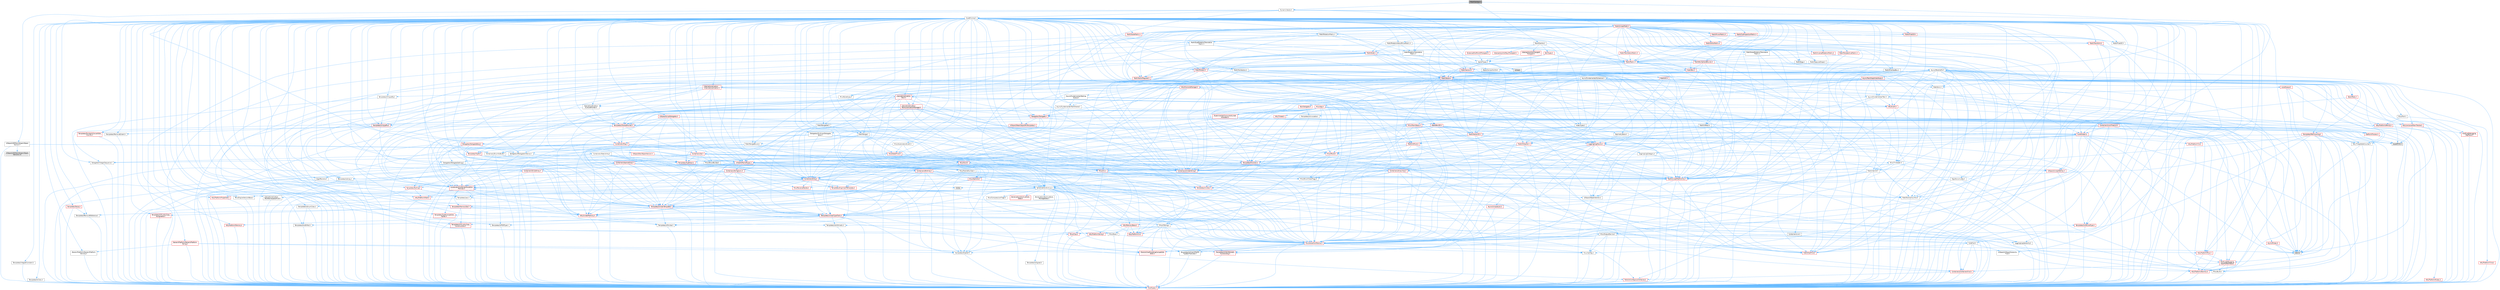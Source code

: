 digraph "MeshCaches.h"
{
 // INTERACTIVE_SVG=YES
 // LATEX_PDF_SIZE
  bgcolor="transparent";
  edge [fontname=Helvetica,fontsize=10,labelfontname=Helvetica,labelfontsize=10];
  node [fontname=Helvetica,fontsize=10,shape=box,height=0.2,width=0.4];
  Node1 [id="Node000001",label="MeshCaches.h",height=0.2,width=0.4,color="gray40", fillcolor="grey60", style="filled", fontcolor="black",tooltip=" "];
  Node1 -> Node2 [id="edge1_Node000001_Node000002",color="steelblue1",style="solid",tooltip=" "];
  Node2 [id="Node000002",label="DynamicVector.h",height=0.2,width=0.4,color="grey40", fillcolor="white", style="filled",URL="$d5/dfc/DynamicVector_8h.html",tooltip=" "];
  Node2 -> Node3 [id="edge2_Node000002_Node000003",color="steelblue1",style="solid",tooltip=" "];
  Node3 [id="Node000003",label="CoreMinimal.h",height=0.2,width=0.4,color="grey40", fillcolor="white", style="filled",URL="$d7/d67/CoreMinimal_8h.html",tooltip=" "];
  Node3 -> Node4 [id="edge3_Node000003_Node000004",color="steelblue1",style="solid",tooltip=" "];
  Node4 [id="Node000004",label="CoreTypes.h",height=0.2,width=0.4,color="red", fillcolor="#FFF0F0", style="filled",URL="$dc/dec/CoreTypes_8h.html",tooltip=" "];
  Node3 -> Node18 [id="edge4_Node000003_Node000018",color="steelblue1",style="solid",tooltip=" "];
  Node18 [id="Node000018",label="CoreFwd.h",height=0.2,width=0.4,color="grey40", fillcolor="white", style="filled",URL="$d1/d1e/CoreFwd_8h.html",tooltip=" "];
  Node18 -> Node4 [id="edge5_Node000018_Node000004",color="steelblue1",style="solid",tooltip=" "];
  Node18 -> Node19 [id="edge6_Node000018_Node000019",color="steelblue1",style="solid",tooltip=" "];
  Node19 [id="Node000019",label="Containers/ContainersFwd.h",height=0.2,width=0.4,color="red", fillcolor="#FFF0F0", style="filled",URL="$d4/d0a/ContainersFwd_8h.html",tooltip=" "];
  Node19 -> Node4 [id="edge7_Node000019_Node000004",color="steelblue1",style="solid",tooltip=" "];
  Node19 -> Node20 [id="edge8_Node000019_Node000020",color="steelblue1",style="solid",tooltip=" "];
  Node20 [id="Node000020",label="Traits/IsContiguousContainer.h",height=0.2,width=0.4,color="red", fillcolor="#FFF0F0", style="filled",URL="$d5/d3c/IsContiguousContainer_8h.html",tooltip=" "];
  Node20 -> Node4 [id="edge9_Node000020_Node000004",color="steelblue1",style="solid",tooltip=" "];
  Node18 -> Node23 [id="edge10_Node000018_Node000023",color="steelblue1",style="solid",tooltip=" "];
  Node23 [id="Node000023",label="Math/MathFwd.h",height=0.2,width=0.4,color="red", fillcolor="#FFF0F0", style="filled",URL="$d2/d10/MathFwd_8h.html",tooltip=" "];
  Node18 -> Node24 [id="edge11_Node000018_Node000024",color="steelblue1",style="solid",tooltip=" "];
  Node24 [id="Node000024",label="UObject/UObjectHierarchy\lFwd.h",height=0.2,width=0.4,color="grey40", fillcolor="white", style="filled",URL="$d3/d13/UObjectHierarchyFwd_8h.html",tooltip=" "];
  Node3 -> Node24 [id="edge12_Node000003_Node000024",color="steelblue1",style="solid",tooltip=" "];
  Node3 -> Node19 [id="edge13_Node000003_Node000019",color="steelblue1",style="solid",tooltip=" "];
  Node3 -> Node25 [id="edge14_Node000003_Node000025",color="steelblue1",style="solid",tooltip=" "];
  Node25 [id="Node000025",label="Misc/VarArgs.h",height=0.2,width=0.4,color="grey40", fillcolor="white", style="filled",URL="$d5/d6f/VarArgs_8h.html",tooltip=" "];
  Node25 -> Node4 [id="edge15_Node000025_Node000004",color="steelblue1",style="solid",tooltip=" "];
  Node3 -> Node26 [id="edge16_Node000003_Node000026",color="steelblue1",style="solid",tooltip=" "];
  Node26 [id="Node000026",label="Logging/LogVerbosity.h",height=0.2,width=0.4,color="grey40", fillcolor="white", style="filled",URL="$d2/d8f/LogVerbosity_8h.html",tooltip=" "];
  Node26 -> Node4 [id="edge17_Node000026_Node000004",color="steelblue1",style="solid",tooltip=" "];
  Node3 -> Node27 [id="edge18_Node000003_Node000027",color="steelblue1",style="solid",tooltip=" "];
  Node27 [id="Node000027",label="Misc/OutputDevice.h",height=0.2,width=0.4,color="grey40", fillcolor="white", style="filled",URL="$d7/d32/OutputDevice_8h.html",tooltip=" "];
  Node27 -> Node18 [id="edge19_Node000027_Node000018",color="steelblue1",style="solid",tooltip=" "];
  Node27 -> Node4 [id="edge20_Node000027_Node000004",color="steelblue1",style="solid",tooltip=" "];
  Node27 -> Node26 [id="edge21_Node000027_Node000026",color="steelblue1",style="solid",tooltip=" "];
  Node27 -> Node25 [id="edge22_Node000027_Node000025",color="steelblue1",style="solid",tooltip=" "];
  Node27 -> Node28 [id="edge23_Node000027_Node000028",color="steelblue1",style="solid",tooltip=" "];
  Node28 [id="Node000028",label="Templates/IsArrayOrRefOf\lTypeByPredicate.h",height=0.2,width=0.4,color="grey40", fillcolor="white", style="filled",URL="$d6/da1/IsArrayOrRefOfTypeByPredicate_8h.html",tooltip=" "];
  Node28 -> Node4 [id="edge24_Node000028_Node000004",color="steelblue1",style="solid",tooltip=" "];
  Node27 -> Node29 [id="edge25_Node000027_Node000029",color="steelblue1",style="solid",tooltip=" "];
  Node29 [id="Node000029",label="Templates/IsValidVariadic\lFunctionArg.h",height=0.2,width=0.4,color="red", fillcolor="#FFF0F0", style="filled",URL="$d0/dc8/IsValidVariadicFunctionArg_8h.html",tooltip=" "];
  Node29 -> Node4 [id="edge26_Node000029_Node000004",color="steelblue1",style="solid",tooltip=" "];
  Node27 -> Node31 [id="edge27_Node000027_Node000031",color="steelblue1",style="solid",tooltip=" "];
  Node31 [id="Node000031",label="Traits/IsCharEncodingCompatible\lWith.h",height=0.2,width=0.4,color="red", fillcolor="#FFF0F0", style="filled",URL="$df/dd1/IsCharEncodingCompatibleWith_8h.html",tooltip=" "];
  Node3 -> Node33 [id="edge28_Node000003_Node000033",color="steelblue1",style="solid",tooltip=" "];
  Node33 [id="Node000033",label="HAL/PlatformCrt.h",height=0.2,width=0.4,color="red", fillcolor="#FFF0F0", style="filled",URL="$d8/d75/PlatformCrt_8h.html",tooltip=" "];
  Node3 -> Node43 [id="edge29_Node000003_Node000043",color="steelblue1",style="solid",tooltip=" "];
  Node43 [id="Node000043",label="HAL/PlatformMisc.h",height=0.2,width=0.4,color="red", fillcolor="#FFF0F0", style="filled",URL="$d0/df5/PlatformMisc_8h.html",tooltip=" "];
  Node43 -> Node4 [id="edge30_Node000043_Node000004",color="steelblue1",style="solid",tooltip=" "];
  Node43 -> Node54 [id="edge31_Node000043_Node000054",color="steelblue1",style="solid",tooltip=" "];
  Node54 [id="Node000054",label="ProfilingDebugging\l/CpuProfilerTrace.h",height=0.2,width=0.4,color="red", fillcolor="#FFF0F0", style="filled",URL="$da/dcb/CpuProfilerTrace_8h.html",tooltip=" "];
  Node54 -> Node4 [id="edge32_Node000054_Node000004",color="steelblue1",style="solid",tooltip=" "];
  Node54 -> Node19 [id="edge33_Node000054_Node000019",color="steelblue1",style="solid",tooltip=" "];
  Node54 -> Node55 [id="edge34_Node000054_Node000055",color="steelblue1",style="solid",tooltip=" "];
  Node55 [id="Node000055",label="HAL/PlatformAtomics.h",height=0.2,width=0.4,color="red", fillcolor="#FFF0F0", style="filled",URL="$d3/d36/PlatformAtomics_8h.html",tooltip=" "];
  Node55 -> Node4 [id="edge35_Node000055_Node000004",color="steelblue1",style="solid",tooltip=" "];
  Node54 -> Node6 [id="edge36_Node000054_Node000006",color="steelblue1",style="solid",tooltip=" "];
  Node6 [id="Node000006",label="Misc/Build.h",height=0.2,width=0.4,color="grey40", fillcolor="white", style="filled",URL="$d3/dbb/Build_8h.html",tooltip=" "];
  Node3 -> Node62 [id="edge37_Node000003_Node000062",color="steelblue1",style="solid",tooltip=" "];
  Node62 [id="Node000062",label="Misc/AssertionMacros.h",height=0.2,width=0.4,color="red", fillcolor="#FFF0F0", style="filled",URL="$d0/dfa/AssertionMacros_8h.html",tooltip=" "];
  Node62 -> Node4 [id="edge38_Node000062_Node000004",color="steelblue1",style="solid",tooltip=" "];
  Node62 -> Node43 [id="edge39_Node000062_Node000043",color="steelblue1",style="solid",tooltip=" "];
  Node62 -> Node63 [id="edge40_Node000062_Node000063",color="steelblue1",style="solid",tooltip=" "];
  Node63 [id="Node000063",label="Templates/EnableIf.h",height=0.2,width=0.4,color="grey40", fillcolor="white", style="filled",URL="$d7/d60/EnableIf_8h.html",tooltip=" "];
  Node63 -> Node4 [id="edge41_Node000063_Node000004",color="steelblue1",style="solid",tooltip=" "];
  Node62 -> Node28 [id="edge42_Node000062_Node000028",color="steelblue1",style="solid",tooltip=" "];
  Node62 -> Node29 [id="edge43_Node000062_Node000029",color="steelblue1",style="solid",tooltip=" "];
  Node62 -> Node31 [id="edge44_Node000062_Node000031",color="steelblue1",style="solid",tooltip=" "];
  Node62 -> Node25 [id="edge45_Node000062_Node000025",color="steelblue1",style="solid",tooltip=" "];
  Node62 -> Node70 [id="edge46_Node000062_Node000070",color="steelblue1",style="solid",tooltip=" "];
  Node70 [id="Node000070",label="atomic",height=0.2,width=0.4,color="grey60", fillcolor="#E0E0E0", style="filled",tooltip=" "];
  Node3 -> Node71 [id="edge47_Node000003_Node000071",color="steelblue1",style="solid",tooltip=" "];
  Node71 [id="Node000071",label="Templates/IsPointer.h",height=0.2,width=0.4,color="grey40", fillcolor="white", style="filled",URL="$d7/d05/IsPointer_8h.html",tooltip=" "];
  Node71 -> Node4 [id="edge48_Node000071_Node000004",color="steelblue1",style="solid",tooltip=" "];
  Node3 -> Node72 [id="edge49_Node000003_Node000072",color="steelblue1",style="solid",tooltip=" "];
  Node72 [id="Node000072",label="HAL/PlatformMemory.h",height=0.2,width=0.4,color="red", fillcolor="#FFF0F0", style="filled",URL="$de/d68/PlatformMemory_8h.html",tooltip=" "];
  Node72 -> Node4 [id="edge50_Node000072_Node000004",color="steelblue1",style="solid",tooltip=" "];
  Node3 -> Node55 [id="edge51_Node000003_Node000055",color="steelblue1",style="solid",tooltip=" "];
  Node3 -> Node77 [id="edge52_Node000003_Node000077",color="steelblue1",style="solid",tooltip=" "];
  Node77 [id="Node000077",label="Misc/Exec.h",height=0.2,width=0.4,color="grey40", fillcolor="white", style="filled",URL="$de/ddb/Exec_8h.html",tooltip=" "];
  Node77 -> Node4 [id="edge53_Node000077_Node000004",color="steelblue1",style="solid",tooltip=" "];
  Node77 -> Node62 [id="edge54_Node000077_Node000062",color="steelblue1",style="solid",tooltip=" "];
  Node3 -> Node78 [id="edge55_Node000003_Node000078",color="steelblue1",style="solid",tooltip=" "];
  Node78 [id="Node000078",label="HAL/MemoryBase.h",height=0.2,width=0.4,color="red", fillcolor="#FFF0F0", style="filled",URL="$d6/d9f/MemoryBase_8h.html",tooltip=" "];
  Node78 -> Node4 [id="edge56_Node000078_Node000004",color="steelblue1",style="solid",tooltip=" "];
  Node78 -> Node55 [id="edge57_Node000078_Node000055",color="steelblue1",style="solid",tooltip=" "];
  Node78 -> Node33 [id="edge58_Node000078_Node000033",color="steelblue1",style="solid",tooltip=" "];
  Node78 -> Node77 [id="edge59_Node000078_Node000077",color="steelblue1",style="solid",tooltip=" "];
  Node78 -> Node27 [id="edge60_Node000078_Node000027",color="steelblue1",style="solid",tooltip=" "];
  Node3 -> Node88 [id="edge61_Node000003_Node000088",color="steelblue1",style="solid",tooltip=" "];
  Node88 [id="Node000088",label="HAL/UnrealMemory.h",height=0.2,width=0.4,color="red", fillcolor="#FFF0F0", style="filled",URL="$d9/d96/UnrealMemory_8h.html",tooltip=" "];
  Node88 -> Node4 [id="edge62_Node000088_Node000004",color="steelblue1",style="solid",tooltip=" "];
  Node88 -> Node78 [id="edge63_Node000088_Node000078",color="steelblue1",style="solid",tooltip=" "];
  Node88 -> Node72 [id="edge64_Node000088_Node000072",color="steelblue1",style="solid",tooltip=" "];
  Node88 -> Node71 [id="edge65_Node000088_Node000071",color="steelblue1",style="solid",tooltip=" "];
  Node3 -> Node90 [id="edge66_Node000003_Node000090",color="steelblue1",style="solid",tooltip=" "];
  Node90 [id="Node000090",label="Templates/IsArithmetic.h",height=0.2,width=0.4,color="grey40", fillcolor="white", style="filled",URL="$d2/d5d/IsArithmetic_8h.html",tooltip=" "];
  Node90 -> Node4 [id="edge67_Node000090_Node000004",color="steelblue1",style="solid",tooltip=" "];
  Node3 -> Node84 [id="edge68_Node000003_Node000084",color="steelblue1",style="solid",tooltip=" "];
  Node84 [id="Node000084",label="Templates/AndOrNot.h",height=0.2,width=0.4,color="grey40", fillcolor="white", style="filled",URL="$db/d0a/AndOrNot_8h.html",tooltip=" "];
  Node84 -> Node4 [id="edge69_Node000084_Node000004",color="steelblue1",style="solid",tooltip=" "];
  Node3 -> Node91 [id="edge70_Node000003_Node000091",color="steelblue1",style="solid",tooltip=" "];
  Node91 [id="Node000091",label="Templates/IsPODType.h",height=0.2,width=0.4,color="grey40", fillcolor="white", style="filled",URL="$d7/db1/IsPODType_8h.html",tooltip=" "];
  Node91 -> Node4 [id="edge71_Node000091_Node000004",color="steelblue1",style="solid",tooltip=" "];
  Node3 -> Node92 [id="edge72_Node000003_Node000092",color="steelblue1",style="solid",tooltip=" "];
  Node92 [id="Node000092",label="Templates/IsUECoreType.h",height=0.2,width=0.4,color="red", fillcolor="#FFF0F0", style="filled",URL="$d1/db8/IsUECoreType_8h.html",tooltip=" "];
  Node92 -> Node4 [id="edge73_Node000092_Node000004",color="steelblue1",style="solid",tooltip=" "];
  Node3 -> Node85 [id="edge74_Node000003_Node000085",color="steelblue1",style="solid",tooltip=" "];
  Node85 [id="Node000085",label="Templates/IsTriviallyCopy\lConstructible.h",height=0.2,width=0.4,color="red", fillcolor="#FFF0F0", style="filled",URL="$d3/d78/IsTriviallyCopyConstructible_8h.html",tooltip=" "];
  Node85 -> Node4 [id="edge75_Node000085_Node000004",color="steelblue1",style="solid",tooltip=" "];
  Node3 -> Node93 [id="edge76_Node000003_Node000093",color="steelblue1",style="solid",tooltip=" "];
  Node93 [id="Node000093",label="Templates/UnrealTypeTraits.h",height=0.2,width=0.4,color="red", fillcolor="#FFF0F0", style="filled",URL="$d2/d2d/UnrealTypeTraits_8h.html",tooltip=" "];
  Node93 -> Node4 [id="edge77_Node000093_Node000004",color="steelblue1",style="solid",tooltip=" "];
  Node93 -> Node71 [id="edge78_Node000093_Node000071",color="steelblue1",style="solid",tooltip=" "];
  Node93 -> Node62 [id="edge79_Node000093_Node000062",color="steelblue1",style="solid",tooltip=" "];
  Node93 -> Node84 [id="edge80_Node000093_Node000084",color="steelblue1",style="solid",tooltip=" "];
  Node93 -> Node63 [id="edge81_Node000093_Node000063",color="steelblue1",style="solid",tooltip=" "];
  Node93 -> Node90 [id="edge82_Node000093_Node000090",color="steelblue1",style="solid",tooltip=" "];
  Node93 -> Node91 [id="edge83_Node000093_Node000091",color="steelblue1",style="solid",tooltip=" "];
  Node93 -> Node92 [id="edge84_Node000093_Node000092",color="steelblue1",style="solid",tooltip=" "];
  Node93 -> Node85 [id="edge85_Node000093_Node000085",color="steelblue1",style="solid",tooltip=" "];
  Node3 -> Node63 [id="edge86_Node000003_Node000063",color="steelblue1",style="solid",tooltip=" "];
  Node3 -> Node95 [id="edge87_Node000003_Node000095",color="steelblue1",style="solid",tooltip=" "];
  Node95 [id="Node000095",label="Templates/RemoveReference.h",height=0.2,width=0.4,color="grey40", fillcolor="white", style="filled",URL="$da/dbe/RemoveReference_8h.html",tooltip=" "];
  Node95 -> Node4 [id="edge88_Node000095_Node000004",color="steelblue1",style="solid",tooltip=" "];
  Node3 -> Node96 [id="edge89_Node000003_Node000096",color="steelblue1",style="solid",tooltip=" "];
  Node96 [id="Node000096",label="Templates/IntegralConstant.h",height=0.2,width=0.4,color="grey40", fillcolor="white", style="filled",URL="$db/d1b/IntegralConstant_8h.html",tooltip=" "];
  Node96 -> Node4 [id="edge90_Node000096_Node000004",color="steelblue1",style="solid",tooltip=" "];
  Node3 -> Node97 [id="edge91_Node000003_Node000097",color="steelblue1",style="solid",tooltip=" "];
  Node97 [id="Node000097",label="Templates/IsClass.h",height=0.2,width=0.4,color="grey40", fillcolor="white", style="filled",URL="$db/dcb/IsClass_8h.html",tooltip=" "];
  Node97 -> Node4 [id="edge92_Node000097_Node000004",color="steelblue1",style="solid",tooltip=" "];
  Node3 -> Node98 [id="edge93_Node000003_Node000098",color="steelblue1",style="solid",tooltip=" "];
  Node98 [id="Node000098",label="Templates/TypeCompatible\lBytes.h",height=0.2,width=0.4,color="red", fillcolor="#FFF0F0", style="filled",URL="$df/d0a/TypeCompatibleBytes_8h.html",tooltip=" "];
  Node98 -> Node4 [id="edge94_Node000098_Node000004",color="steelblue1",style="solid",tooltip=" "];
  Node3 -> Node20 [id="edge95_Node000003_Node000020",color="steelblue1",style="solid",tooltip=" "];
  Node3 -> Node99 [id="edge96_Node000003_Node000099",color="steelblue1",style="solid",tooltip=" "];
  Node99 [id="Node000099",label="Templates/UnrealTemplate.h",height=0.2,width=0.4,color="red", fillcolor="#FFF0F0", style="filled",URL="$d4/d24/UnrealTemplate_8h.html",tooltip=" "];
  Node99 -> Node4 [id="edge97_Node000099_Node000004",color="steelblue1",style="solid",tooltip=" "];
  Node99 -> Node71 [id="edge98_Node000099_Node000071",color="steelblue1",style="solid",tooltip=" "];
  Node99 -> Node88 [id="edge99_Node000099_Node000088",color="steelblue1",style="solid",tooltip=" "];
  Node99 -> Node93 [id="edge100_Node000099_Node000093",color="steelblue1",style="solid",tooltip=" "];
  Node99 -> Node95 [id="edge101_Node000099_Node000095",color="steelblue1",style="solid",tooltip=" "];
  Node99 -> Node98 [id="edge102_Node000099_Node000098",color="steelblue1",style="solid",tooltip=" "];
  Node99 -> Node20 [id="edge103_Node000099_Node000020",color="steelblue1",style="solid",tooltip=" "];
  Node3 -> Node48 [id="edge104_Node000003_Node000048",color="steelblue1",style="solid",tooltip=" "];
  Node48 [id="Node000048",label="Math/NumericLimits.h",height=0.2,width=0.4,color="grey40", fillcolor="white", style="filled",URL="$df/d1b/NumericLimits_8h.html",tooltip=" "];
  Node48 -> Node4 [id="edge105_Node000048_Node000004",color="steelblue1",style="solid",tooltip=" "];
  Node3 -> Node103 [id="edge106_Node000003_Node000103",color="steelblue1",style="solid",tooltip=" "];
  Node103 [id="Node000103",label="HAL/PlatformMath.h",height=0.2,width=0.4,color="red", fillcolor="#FFF0F0", style="filled",URL="$dc/d53/PlatformMath_8h.html",tooltip=" "];
  Node103 -> Node4 [id="edge107_Node000103_Node000004",color="steelblue1",style="solid",tooltip=" "];
  Node3 -> Node86 [id="edge108_Node000003_Node000086",color="steelblue1",style="solid",tooltip=" "];
  Node86 [id="Node000086",label="Templates/IsTriviallyCopy\lAssignable.h",height=0.2,width=0.4,color="red", fillcolor="#FFF0F0", style="filled",URL="$d2/df2/IsTriviallyCopyAssignable_8h.html",tooltip=" "];
  Node86 -> Node4 [id="edge109_Node000086_Node000004",color="steelblue1",style="solid",tooltip=" "];
  Node3 -> Node111 [id="edge110_Node000003_Node000111",color="steelblue1",style="solid",tooltip=" "];
  Node111 [id="Node000111",label="Templates/MemoryOps.h",height=0.2,width=0.4,color="red", fillcolor="#FFF0F0", style="filled",URL="$db/dea/MemoryOps_8h.html",tooltip=" "];
  Node111 -> Node4 [id="edge111_Node000111_Node000004",color="steelblue1",style="solid",tooltip=" "];
  Node111 -> Node88 [id="edge112_Node000111_Node000088",color="steelblue1",style="solid",tooltip=" "];
  Node111 -> Node86 [id="edge113_Node000111_Node000086",color="steelblue1",style="solid",tooltip=" "];
  Node111 -> Node85 [id="edge114_Node000111_Node000085",color="steelblue1",style="solid",tooltip=" "];
  Node111 -> Node93 [id="edge115_Node000111_Node000093",color="steelblue1",style="solid",tooltip=" "];
  Node3 -> Node112 [id="edge116_Node000003_Node000112",color="steelblue1",style="solid",tooltip=" "];
  Node112 [id="Node000112",label="Containers/ContainerAllocation\lPolicies.h",height=0.2,width=0.4,color="red", fillcolor="#FFF0F0", style="filled",URL="$d7/dff/ContainerAllocationPolicies_8h.html",tooltip=" "];
  Node112 -> Node4 [id="edge117_Node000112_Node000004",color="steelblue1",style="solid",tooltip=" "];
  Node112 -> Node112 [id="edge118_Node000112_Node000112",color="steelblue1",style="solid",tooltip=" "];
  Node112 -> Node103 [id="edge119_Node000112_Node000103",color="steelblue1",style="solid",tooltip=" "];
  Node112 -> Node88 [id="edge120_Node000112_Node000088",color="steelblue1",style="solid",tooltip=" "];
  Node112 -> Node48 [id="edge121_Node000112_Node000048",color="steelblue1",style="solid",tooltip=" "];
  Node112 -> Node62 [id="edge122_Node000112_Node000062",color="steelblue1",style="solid",tooltip=" "];
  Node112 -> Node111 [id="edge123_Node000112_Node000111",color="steelblue1",style="solid",tooltip=" "];
  Node112 -> Node98 [id="edge124_Node000112_Node000098",color="steelblue1",style="solid",tooltip=" "];
  Node3 -> Node115 [id="edge125_Node000003_Node000115",color="steelblue1",style="solid",tooltip=" "];
  Node115 [id="Node000115",label="Templates/IsEnumClass.h",height=0.2,width=0.4,color="grey40", fillcolor="white", style="filled",URL="$d7/d15/IsEnumClass_8h.html",tooltip=" "];
  Node115 -> Node4 [id="edge126_Node000115_Node000004",color="steelblue1",style="solid",tooltip=" "];
  Node115 -> Node84 [id="edge127_Node000115_Node000084",color="steelblue1",style="solid",tooltip=" "];
  Node3 -> Node116 [id="edge128_Node000003_Node000116",color="steelblue1",style="solid",tooltip=" "];
  Node116 [id="Node000116",label="HAL/PlatformProperties.h",height=0.2,width=0.4,color="red", fillcolor="#FFF0F0", style="filled",URL="$d9/db0/PlatformProperties_8h.html",tooltip=" "];
  Node116 -> Node4 [id="edge129_Node000116_Node000004",color="steelblue1",style="solid",tooltip=" "];
  Node3 -> Node119 [id="edge130_Node000003_Node000119",color="steelblue1",style="solid",tooltip=" "];
  Node119 [id="Node000119",label="Misc/EngineVersionBase.h",height=0.2,width=0.4,color="grey40", fillcolor="white", style="filled",URL="$d5/d2b/EngineVersionBase_8h.html",tooltip=" "];
  Node119 -> Node4 [id="edge131_Node000119_Node000004",color="steelblue1",style="solid",tooltip=" "];
  Node3 -> Node120 [id="edge132_Node000003_Node000120",color="steelblue1",style="solid",tooltip=" "];
  Node120 [id="Node000120",label="Internationalization\l/TextNamespaceFwd.h",height=0.2,width=0.4,color="grey40", fillcolor="white", style="filled",URL="$d8/d97/TextNamespaceFwd_8h.html",tooltip=" "];
  Node120 -> Node4 [id="edge133_Node000120_Node000004",color="steelblue1",style="solid",tooltip=" "];
  Node3 -> Node121 [id="edge134_Node000003_Node000121",color="steelblue1",style="solid",tooltip=" "];
  Node121 [id="Node000121",label="Serialization/Archive.h",height=0.2,width=0.4,color="grey40", fillcolor="white", style="filled",URL="$d7/d3b/Archive_8h.html",tooltip=" "];
  Node121 -> Node18 [id="edge135_Node000121_Node000018",color="steelblue1",style="solid",tooltip=" "];
  Node121 -> Node4 [id="edge136_Node000121_Node000004",color="steelblue1",style="solid",tooltip=" "];
  Node121 -> Node116 [id="edge137_Node000121_Node000116",color="steelblue1",style="solid",tooltip=" "];
  Node121 -> Node120 [id="edge138_Node000121_Node000120",color="steelblue1",style="solid",tooltip=" "];
  Node121 -> Node23 [id="edge139_Node000121_Node000023",color="steelblue1",style="solid",tooltip=" "];
  Node121 -> Node62 [id="edge140_Node000121_Node000062",color="steelblue1",style="solid",tooltip=" "];
  Node121 -> Node6 [id="edge141_Node000121_Node000006",color="steelblue1",style="solid",tooltip=" "];
  Node121 -> Node49 [id="edge142_Node000121_Node000049",color="steelblue1",style="solid",tooltip=" "];
  Node49 [id="Node000049",label="Misc/CompressionFlags.h",height=0.2,width=0.4,color="grey40", fillcolor="white", style="filled",URL="$d9/d76/CompressionFlags_8h.html",tooltip=" "];
  Node121 -> Node119 [id="edge143_Node000121_Node000119",color="steelblue1",style="solid",tooltip=" "];
  Node121 -> Node25 [id="edge144_Node000121_Node000025",color="steelblue1",style="solid",tooltip=" "];
  Node121 -> Node122 [id="edge145_Node000121_Node000122",color="steelblue1",style="solid",tooltip=" "];
  Node122 [id="Node000122",label="Serialization/ArchiveCook\lData.h",height=0.2,width=0.4,color="red", fillcolor="#FFF0F0", style="filled",URL="$dc/db6/ArchiveCookData_8h.html",tooltip=" "];
  Node121 -> Node123 [id="edge146_Node000121_Node000123",color="steelblue1",style="solid",tooltip=" "];
  Node123 [id="Node000123",label="Serialization/ArchiveSave\lPackageData.h",height=0.2,width=0.4,color="grey40", fillcolor="white", style="filled",URL="$d1/d37/ArchiveSavePackageData_8h.html",tooltip=" "];
  Node121 -> Node63 [id="edge147_Node000121_Node000063",color="steelblue1",style="solid",tooltip=" "];
  Node121 -> Node28 [id="edge148_Node000121_Node000028",color="steelblue1",style="solid",tooltip=" "];
  Node121 -> Node115 [id="edge149_Node000121_Node000115",color="steelblue1",style="solid",tooltip=" "];
  Node121 -> Node108 [id="edge150_Node000121_Node000108",color="steelblue1",style="solid",tooltip=" "];
  Node108 [id="Node000108",label="Templates/IsSigned.h",height=0.2,width=0.4,color="grey40", fillcolor="white", style="filled",URL="$d8/dd8/IsSigned_8h.html",tooltip=" "];
  Node108 -> Node4 [id="edge151_Node000108_Node000004",color="steelblue1",style="solid",tooltip=" "];
  Node121 -> Node29 [id="edge152_Node000121_Node000029",color="steelblue1",style="solid",tooltip=" "];
  Node121 -> Node99 [id="edge153_Node000121_Node000099",color="steelblue1",style="solid",tooltip=" "];
  Node121 -> Node31 [id="edge154_Node000121_Node000031",color="steelblue1",style="solid",tooltip=" "];
  Node121 -> Node124 [id="edge155_Node000121_Node000124",color="steelblue1",style="solid",tooltip=" "];
  Node124 [id="Node000124",label="UObject/ObjectVersion.h",height=0.2,width=0.4,color="grey40", fillcolor="white", style="filled",URL="$da/d63/ObjectVersion_8h.html",tooltip=" "];
  Node124 -> Node4 [id="edge156_Node000124_Node000004",color="steelblue1",style="solid",tooltip=" "];
  Node3 -> Node125 [id="edge157_Node000003_Node000125",color="steelblue1",style="solid",tooltip=" "];
  Node125 [id="Node000125",label="Templates/Less.h",height=0.2,width=0.4,color="grey40", fillcolor="white", style="filled",URL="$de/dc8/Less_8h.html",tooltip=" "];
  Node125 -> Node4 [id="edge158_Node000125_Node000004",color="steelblue1",style="solid",tooltip=" "];
  Node125 -> Node99 [id="edge159_Node000125_Node000099",color="steelblue1",style="solid",tooltip=" "];
  Node3 -> Node126 [id="edge160_Node000003_Node000126",color="steelblue1",style="solid",tooltip=" "];
  Node126 [id="Node000126",label="Templates/Sorting.h",height=0.2,width=0.4,color="red", fillcolor="#FFF0F0", style="filled",URL="$d3/d9e/Sorting_8h.html",tooltip=" "];
  Node126 -> Node4 [id="edge161_Node000126_Node000004",color="steelblue1",style="solid",tooltip=" "];
  Node126 -> Node103 [id="edge162_Node000126_Node000103",color="steelblue1",style="solid",tooltip=" "];
  Node126 -> Node125 [id="edge163_Node000126_Node000125",color="steelblue1",style="solid",tooltip=" "];
  Node3 -> Node137 [id="edge164_Node000003_Node000137",color="steelblue1",style="solid",tooltip=" "];
  Node137 [id="Node000137",label="Misc/Char.h",height=0.2,width=0.4,color="red", fillcolor="#FFF0F0", style="filled",URL="$d0/d58/Char_8h.html",tooltip=" "];
  Node137 -> Node4 [id="edge165_Node000137_Node000004",color="steelblue1",style="solid",tooltip=" "];
  Node3 -> Node140 [id="edge166_Node000003_Node000140",color="steelblue1",style="solid",tooltip=" "];
  Node140 [id="Node000140",label="GenericPlatform/GenericPlatform\lStricmp.h",height=0.2,width=0.4,color="grey40", fillcolor="white", style="filled",URL="$d2/d86/GenericPlatformStricmp_8h.html",tooltip=" "];
  Node140 -> Node4 [id="edge167_Node000140_Node000004",color="steelblue1",style="solid",tooltip=" "];
  Node3 -> Node141 [id="edge168_Node000003_Node000141",color="steelblue1",style="solid",tooltip=" "];
  Node141 [id="Node000141",label="GenericPlatform/GenericPlatform\lString.h",height=0.2,width=0.4,color="red", fillcolor="#FFF0F0", style="filled",URL="$dd/d20/GenericPlatformString_8h.html",tooltip=" "];
  Node141 -> Node4 [id="edge169_Node000141_Node000004",color="steelblue1",style="solid",tooltip=" "];
  Node141 -> Node140 [id="edge170_Node000141_Node000140",color="steelblue1",style="solid",tooltip=" "];
  Node141 -> Node63 [id="edge171_Node000141_Node000063",color="steelblue1",style="solid",tooltip=" "];
  Node141 -> Node31 [id="edge172_Node000141_Node000031",color="steelblue1",style="solid",tooltip=" "];
  Node3 -> Node74 [id="edge173_Node000003_Node000074",color="steelblue1",style="solid",tooltip=" "];
  Node74 [id="Node000074",label="HAL/PlatformString.h",height=0.2,width=0.4,color="red", fillcolor="#FFF0F0", style="filled",URL="$db/db5/PlatformString_8h.html",tooltip=" "];
  Node74 -> Node4 [id="edge174_Node000074_Node000004",color="steelblue1",style="solid",tooltip=" "];
  Node3 -> Node144 [id="edge175_Node000003_Node000144",color="steelblue1",style="solid",tooltip=" "];
  Node144 [id="Node000144",label="Misc/CString.h",height=0.2,width=0.4,color="grey40", fillcolor="white", style="filled",URL="$d2/d49/CString_8h.html",tooltip=" "];
  Node144 -> Node4 [id="edge176_Node000144_Node000004",color="steelblue1",style="solid",tooltip=" "];
  Node144 -> Node33 [id="edge177_Node000144_Node000033",color="steelblue1",style="solid",tooltip=" "];
  Node144 -> Node74 [id="edge178_Node000144_Node000074",color="steelblue1",style="solid",tooltip=" "];
  Node144 -> Node62 [id="edge179_Node000144_Node000062",color="steelblue1",style="solid",tooltip=" "];
  Node144 -> Node137 [id="edge180_Node000144_Node000137",color="steelblue1",style="solid",tooltip=" "];
  Node144 -> Node25 [id="edge181_Node000144_Node000025",color="steelblue1",style="solid",tooltip=" "];
  Node144 -> Node28 [id="edge182_Node000144_Node000028",color="steelblue1",style="solid",tooltip=" "];
  Node144 -> Node29 [id="edge183_Node000144_Node000029",color="steelblue1",style="solid",tooltip=" "];
  Node144 -> Node31 [id="edge184_Node000144_Node000031",color="steelblue1",style="solid",tooltip=" "];
  Node3 -> Node145 [id="edge185_Node000003_Node000145",color="steelblue1",style="solid",tooltip=" "];
  Node145 [id="Node000145",label="Misc/Crc.h",height=0.2,width=0.4,color="red", fillcolor="#FFF0F0", style="filled",URL="$d4/dd2/Crc_8h.html",tooltip=" "];
  Node145 -> Node4 [id="edge186_Node000145_Node000004",color="steelblue1",style="solid",tooltip=" "];
  Node145 -> Node74 [id="edge187_Node000145_Node000074",color="steelblue1",style="solid",tooltip=" "];
  Node145 -> Node62 [id="edge188_Node000145_Node000062",color="steelblue1",style="solid",tooltip=" "];
  Node145 -> Node144 [id="edge189_Node000145_Node000144",color="steelblue1",style="solid",tooltip=" "];
  Node145 -> Node137 [id="edge190_Node000145_Node000137",color="steelblue1",style="solid",tooltip=" "];
  Node145 -> Node93 [id="edge191_Node000145_Node000093",color="steelblue1",style="solid",tooltip=" "];
  Node3 -> Node136 [id="edge192_Node000003_Node000136",color="steelblue1",style="solid",tooltip=" "];
  Node136 [id="Node000136",label="Math/UnrealMathUtility.h",height=0.2,width=0.4,color="red", fillcolor="#FFF0F0", style="filled",URL="$db/db8/UnrealMathUtility_8h.html",tooltip=" "];
  Node136 -> Node4 [id="edge193_Node000136_Node000004",color="steelblue1",style="solid",tooltip=" "];
  Node136 -> Node62 [id="edge194_Node000136_Node000062",color="steelblue1",style="solid",tooltip=" "];
  Node136 -> Node103 [id="edge195_Node000136_Node000103",color="steelblue1",style="solid",tooltip=" "];
  Node136 -> Node23 [id="edge196_Node000136_Node000023",color="steelblue1",style="solid",tooltip=" "];
  Node3 -> Node146 [id="edge197_Node000003_Node000146",color="steelblue1",style="solid",tooltip=" "];
  Node146 [id="Node000146",label="Containers/UnrealString.h",height=0.2,width=0.4,color="red", fillcolor="#FFF0F0", style="filled",URL="$d5/dba/UnrealString_8h.html",tooltip=" "];
  Node3 -> Node150 [id="edge198_Node000003_Node000150",color="steelblue1",style="solid",tooltip=" "];
  Node150 [id="Node000150",label="Containers/Array.h",height=0.2,width=0.4,color="red", fillcolor="#FFF0F0", style="filled",URL="$df/dd0/Array_8h.html",tooltip=" "];
  Node150 -> Node4 [id="edge199_Node000150_Node000004",color="steelblue1",style="solid",tooltip=" "];
  Node150 -> Node62 [id="edge200_Node000150_Node000062",color="steelblue1",style="solid",tooltip=" "];
  Node150 -> Node153 [id="edge201_Node000150_Node000153",color="steelblue1",style="solid",tooltip=" "];
  Node153 [id="Node000153",label="Misc/ReverseIterate.h",height=0.2,width=0.4,color="red", fillcolor="#FFF0F0", style="filled",URL="$db/de3/ReverseIterate_8h.html",tooltip=" "];
  Node150 -> Node88 [id="edge202_Node000150_Node000088",color="steelblue1",style="solid",tooltip=" "];
  Node150 -> Node93 [id="edge203_Node000150_Node000093",color="steelblue1",style="solid",tooltip=" "];
  Node150 -> Node99 [id="edge204_Node000150_Node000099",color="steelblue1",style="solid",tooltip=" "];
  Node150 -> Node112 [id="edge205_Node000150_Node000112",color="steelblue1",style="solid",tooltip=" "];
  Node150 -> Node121 [id="edge206_Node000150_Node000121",color="steelblue1",style="solid",tooltip=" "];
  Node150 -> Node129 [id="edge207_Node000150_Node000129",color="steelblue1",style="solid",tooltip=" "];
  Node129 [id="Node000129",label="Templates/Invoke.h",height=0.2,width=0.4,color="red", fillcolor="#FFF0F0", style="filled",URL="$d7/deb/Invoke_8h.html",tooltip=" "];
  Node129 -> Node4 [id="edge208_Node000129_Node000004",color="steelblue1",style="solid",tooltip=" "];
  Node129 -> Node99 [id="edge209_Node000129_Node000099",color="steelblue1",style="solid",tooltip=" "];
  Node150 -> Node125 [id="edge210_Node000150_Node000125",color="steelblue1",style="solid",tooltip=" "];
  Node150 -> Node126 [id="edge211_Node000150_Node000126",color="steelblue1",style="solid",tooltip=" "];
  Node150 -> Node173 [id="edge212_Node000150_Node000173",color="steelblue1",style="solid",tooltip=" "];
  Node173 [id="Node000173",label="Templates/AlignmentTemplates.h",height=0.2,width=0.4,color="red", fillcolor="#FFF0F0", style="filled",URL="$dd/d32/AlignmentTemplates_8h.html",tooltip=" "];
  Node173 -> Node4 [id="edge213_Node000173_Node000004",color="steelblue1",style="solid",tooltip=" "];
  Node173 -> Node71 [id="edge214_Node000173_Node000071",color="steelblue1",style="solid",tooltip=" "];
  Node150 -> Node109 [id="edge215_Node000150_Node000109",color="steelblue1",style="solid",tooltip=" "];
  Node109 [id="Node000109",label="limits",height=0.2,width=0.4,color="grey60", fillcolor="#E0E0E0", style="filled",tooltip=" "];
  Node3 -> Node174 [id="edge216_Node000003_Node000174",color="steelblue1",style="solid",tooltip=" "];
  Node174 [id="Node000174",label="Misc/FrameNumber.h",height=0.2,width=0.4,color="grey40", fillcolor="white", style="filled",URL="$dd/dbd/FrameNumber_8h.html",tooltip=" "];
  Node174 -> Node4 [id="edge217_Node000174_Node000004",color="steelblue1",style="solid",tooltip=" "];
  Node174 -> Node48 [id="edge218_Node000174_Node000048",color="steelblue1",style="solid",tooltip=" "];
  Node174 -> Node136 [id="edge219_Node000174_Node000136",color="steelblue1",style="solid",tooltip=" "];
  Node174 -> Node63 [id="edge220_Node000174_Node000063",color="steelblue1",style="solid",tooltip=" "];
  Node174 -> Node93 [id="edge221_Node000174_Node000093",color="steelblue1",style="solid",tooltip=" "];
  Node3 -> Node175 [id="edge222_Node000003_Node000175",color="steelblue1",style="solid",tooltip=" "];
  Node175 [id="Node000175",label="Misc/Timespan.h",height=0.2,width=0.4,color="grey40", fillcolor="white", style="filled",URL="$da/dd9/Timespan_8h.html",tooltip=" "];
  Node175 -> Node4 [id="edge223_Node000175_Node000004",color="steelblue1",style="solid",tooltip=" "];
  Node175 -> Node176 [id="edge224_Node000175_Node000176",color="steelblue1",style="solid",tooltip=" "];
  Node176 [id="Node000176",label="Math/Interval.h",height=0.2,width=0.4,color="grey40", fillcolor="white", style="filled",URL="$d1/d55/Interval_8h.html",tooltip=" "];
  Node176 -> Node4 [id="edge225_Node000176_Node000004",color="steelblue1",style="solid",tooltip=" "];
  Node176 -> Node90 [id="edge226_Node000176_Node000090",color="steelblue1",style="solid",tooltip=" "];
  Node176 -> Node93 [id="edge227_Node000176_Node000093",color="steelblue1",style="solid",tooltip=" "];
  Node176 -> Node48 [id="edge228_Node000176_Node000048",color="steelblue1",style="solid",tooltip=" "];
  Node176 -> Node136 [id="edge229_Node000176_Node000136",color="steelblue1",style="solid",tooltip=" "];
  Node175 -> Node136 [id="edge230_Node000175_Node000136",color="steelblue1",style="solid",tooltip=" "];
  Node175 -> Node62 [id="edge231_Node000175_Node000062",color="steelblue1",style="solid",tooltip=" "];
  Node3 -> Node177 [id="edge232_Node000003_Node000177",color="steelblue1",style="solid",tooltip=" "];
  Node177 [id="Node000177",label="Containers/StringConv.h",height=0.2,width=0.4,color="red", fillcolor="#FFF0F0", style="filled",URL="$d3/ddf/StringConv_8h.html",tooltip=" "];
  Node177 -> Node4 [id="edge233_Node000177_Node000004",color="steelblue1",style="solid",tooltip=" "];
  Node177 -> Node62 [id="edge234_Node000177_Node000062",color="steelblue1",style="solid",tooltip=" "];
  Node177 -> Node112 [id="edge235_Node000177_Node000112",color="steelblue1",style="solid",tooltip=" "];
  Node177 -> Node150 [id="edge236_Node000177_Node000150",color="steelblue1",style="solid",tooltip=" "];
  Node177 -> Node144 [id="edge237_Node000177_Node000144",color="steelblue1",style="solid",tooltip=" "];
  Node177 -> Node178 [id="edge238_Node000177_Node000178",color="steelblue1",style="solid",tooltip=" "];
  Node178 [id="Node000178",label="Templates/IsArray.h",height=0.2,width=0.4,color="grey40", fillcolor="white", style="filled",URL="$d8/d8d/IsArray_8h.html",tooltip=" "];
  Node178 -> Node4 [id="edge239_Node000178_Node000004",color="steelblue1",style="solid",tooltip=" "];
  Node177 -> Node99 [id="edge240_Node000177_Node000099",color="steelblue1",style="solid",tooltip=" "];
  Node177 -> Node93 [id="edge241_Node000177_Node000093",color="steelblue1",style="solid",tooltip=" "];
  Node177 -> Node31 [id="edge242_Node000177_Node000031",color="steelblue1",style="solid",tooltip=" "];
  Node177 -> Node20 [id="edge243_Node000177_Node000020",color="steelblue1",style="solid",tooltip=" "];
  Node3 -> Node179 [id="edge244_Node000003_Node000179",color="steelblue1",style="solid",tooltip=" "];
  Node179 [id="Node000179",label="UObject/UnrealNames.h",height=0.2,width=0.4,color="red", fillcolor="#FFF0F0", style="filled",URL="$d8/db1/UnrealNames_8h.html",tooltip=" "];
  Node179 -> Node4 [id="edge245_Node000179_Node000004",color="steelblue1",style="solid",tooltip=" "];
  Node3 -> Node181 [id="edge246_Node000003_Node000181",color="steelblue1",style="solid",tooltip=" "];
  Node181 [id="Node000181",label="UObject/NameTypes.h",height=0.2,width=0.4,color="red", fillcolor="#FFF0F0", style="filled",URL="$d6/d35/NameTypes_8h.html",tooltip=" "];
  Node181 -> Node4 [id="edge247_Node000181_Node000004",color="steelblue1",style="solid",tooltip=" "];
  Node181 -> Node62 [id="edge248_Node000181_Node000062",color="steelblue1",style="solid",tooltip=" "];
  Node181 -> Node88 [id="edge249_Node000181_Node000088",color="steelblue1",style="solid",tooltip=" "];
  Node181 -> Node93 [id="edge250_Node000181_Node000093",color="steelblue1",style="solid",tooltip=" "];
  Node181 -> Node99 [id="edge251_Node000181_Node000099",color="steelblue1",style="solid",tooltip=" "];
  Node181 -> Node146 [id="edge252_Node000181_Node000146",color="steelblue1",style="solid",tooltip=" "];
  Node181 -> Node177 [id="edge253_Node000181_Node000177",color="steelblue1",style="solid",tooltip=" "];
  Node181 -> Node179 [id="edge254_Node000181_Node000179",color="steelblue1",style="solid",tooltip=" "];
  Node3 -> Node189 [id="edge255_Node000003_Node000189",color="steelblue1",style="solid",tooltip=" "];
  Node189 [id="Node000189",label="Misc/Parse.h",height=0.2,width=0.4,color="red", fillcolor="#FFF0F0", style="filled",URL="$dc/d71/Parse_8h.html",tooltip=" "];
  Node189 -> Node146 [id="edge256_Node000189_Node000146",color="steelblue1",style="solid",tooltip=" "];
  Node189 -> Node4 [id="edge257_Node000189_Node000004",color="steelblue1",style="solid",tooltip=" "];
  Node189 -> Node33 [id="edge258_Node000189_Node000033",color="steelblue1",style="solid",tooltip=" "];
  Node189 -> Node6 [id="edge259_Node000189_Node000006",color="steelblue1",style="solid",tooltip=" "];
  Node189 -> Node50 [id="edge260_Node000189_Node000050",color="steelblue1",style="solid",tooltip=" "];
  Node50 [id="Node000050",label="Misc/EnumClassFlags.h",height=0.2,width=0.4,color="grey40", fillcolor="white", style="filled",URL="$d8/de7/EnumClassFlags_8h.html",tooltip=" "];
  Node189 -> Node190 [id="edge261_Node000189_Node000190",color="steelblue1",style="solid",tooltip=" "];
  Node190 [id="Node000190",label="Templates/Function.h",height=0.2,width=0.4,color="red", fillcolor="#FFF0F0", style="filled",URL="$df/df5/Function_8h.html",tooltip=" "];
  Node190 -> Node4 [id="edge262_Node000190_Node000004",color="steelblue1",style="solid",tooltip=" "];
  Node190 -> Node62 [id="edge263_Node000190_Node000062",color="steelblue1",style="solid",tooltip=" "];
  Node190 -> Node88 [id="edge264_Node000190_Node000088",color="steelblue1",style="solid",tooltip=" "];
  Node190 -> Node93 [id="edge265_Node000190_Node000093",color="steelblue1",style="solid",tooltip=" "];
  Node190 -> Node129 [id="edge266_Node000190_Node000129",color="steelblue1",style="solid",tooltip=" "];
  Node190 -> Node99 [id="edge267_Node000190_Node000099",color="steelblue1",style="solid",tooltip=" "];
  Node190 -> Node136 [id="edge268_Node000190_Node000136",color="steelblue1",style="solid",tooltip=" "];
  Node3 -> Node173 [id="edge269_Node000003_Node000173",color="steelblue1",style="solid",tooltip=" "];
  Node3 -> Node192 [id="edge270_Node000003_Node000192",color="steelblue1",style="solid",tooltip=" "];
  Node192 [id="Node000192",label="Misc/StructBuilder.h",height=0.2,width=0.4,color="grey40", fillcolor="white", style="filled",URL="$d9/db3/StructBuilder_8h.html",tooltip=" "];
  Node192 -> Node4 [id="edge271_Node000192_Node000004",color="steelblue1",style="solid",tooltip=" "];
  Node192 -> Node136 [id="edge272_Node000192_Node000136",color="steelblue1",style="solid",tooltip=" "];
  Node192 -> Node173 [id="edge273_Node000192_Node000173",color="steelblue1",style="solid",tooltip=" "];
  Node3 -> Node105 [id="edge274_Node000003_Node000105",color="steelblue1",style="solid",tooltip=" "];
  Node105 [id="Node000105",label="Templates/Decay.h",height=0.2,width=0.4,color="red", fillcolor="#FFF0F0", style="filled",URL="$dd/d0f/Decay_8h.html",tooltip=" "];
  Node105 -> Node4 [id="edge275_Node000105_Node000004",color="steelblue1",style="solid",tooltip=" "];
  Node105 -> Node95 [id="edge276_Node000105_Node000095",color="steelblue1",style="solid",tooltip=" "];
  Node3 -> Node193 [id="edge277_Node000003_Node000193",color="steelblue1",style="solid",tooltip=" "];
  Node193 [id="Node000193",label="Templates/PointerIsConvertible\lFromTo.h",height=0.2,width=0.4,color="red", fillcolor="#FFF0F0", style="filled",URL="$d6/d65/PointerIsConvertibleFromTo_8h.html",tooltip=" "];
  Node193 -> Node4 [id="edge278_Node000193_Node000004",color="steelblue1",style="solid",tooltip=" "];
  Node3 -> Node129 [id="edge279_Node000003_Node000129",color="steelblue1",style="solid",tooltip=" "];
  Node3 -> Node190 [id="edge280_Node000003_Node000190",color="steelblue1",style="solid",tooltip=" "];
  Node3 -> Node162 [id="edge281_Node000003_Node000162",color="steelblue1",style="solid",tooltip=" "];
  Node162 [id="Node000162",label="Templates/TypeHash.h",height=0.2,width=0.4,color="red", fillcolor="#FFF0F0", style="filled",URL="$d1/d62/TypeHash_8h.html",tooltip=" "];
  Node162 -> Node4 [id="edge282_Node000162_Node000004",color="steelblue1",style="solid",tooltip=" "];
  Node162 -> Node145 [id="edge283_Node000162_Node000145",color="steelblue1",style="solid",tooltip=" "];
  Node3 -> Node194 [id="edge284_Node000003_Node000194",color="steelblue1",style="solid",tooltip=" "];
  Node194 [id="Node000194",label="Containers/ScriptArray.h",height=0.2,width=0.4,color="red", fillcolor="#FFF0F0", style="filled",URL="$dc/daf/ScriptArray_8h.html",tooltip=" "];
  Node194 -> Node4 [id="edge285_Node000194_Node000004",color="steelblue1",style="solid",tooltip=" "];
  Node194 -> Node62 [id="edge286_Node000194_Node000062",color="steelblue1",style="solid",tooltip=" "];
  Node194 -> Node88 [id="edge287_Node000194_Node000088",color="steelblue1",style="solid",tooltip=" "];
  Node194 -> Node112 [id="edge288_Node000194_Node000112",color="steelblue1",style="solid",tooltip=" "];
  Node194 -> Node150 [id="edge289_Node000194_Node000150",color="steelblue1",style="solid",tooltip=" "];
  Node3 -> Node195 [id="edge290_Node000003_Node000195",color="steelblue1",style="solid",tooltip=" "];
  Node195 [id="Node000195",label="Containers/BitArray.h",height=0.2,width=0.4,color="red", fillcolor="#FFF0F0", style="filled",URL="$d1/de4/BitArray_8h.html",tooltip=" "];
  Node195 -> Node112 [id="edge291_Node000195_Node000112",color="steelblue1",style="solid",tooltip=" "];
  Node195 -> Node4 [id="edge292_Node000195_Node000004",color="steelblue1",style="solid",tooltip=" "];
  Node195 -> Node55 [id="edge293_Node000195_Node000055",color="steelblue1",style="solid",tooltip=" "];
  Node195 -> Node88 [id="edge294_Node000195_Node000088",color="steelblue1",style="solid",tooltip=" "];
  Node195 -> Node136 [id="edge295_Node000195_Node000136",color="steelblue1",style="solid",tooltip=" "];
  Node195 -> Node62 [id="edge296_Node000195_Node000062",color="steelblue1",style="solid",tooltip=" "];
  Node195 -> Node50 [id="edge297_Node000195_Node000050",color="steelblue1",style="solid",tooltip=" "];
  Node195 -> Node121 [id="edge298_Node000195_Node000121",color="steelblue1",style="solid",tooltip=" "];
  Node195 -> Node63 [id="edge299_Node000195_Node000063",color="steelblue1",style="solid",tooltip=" "];
  Node195 -> Node129 [id="edge300_Node000195_Node000129",color="steelblue1",style="solid",tooltip=" "];
  Node195 -> Node99 [id="edge301_Node000195_Node000099",color="steelblue1",style="solid",tooltip=" "];
  Node195 -> Node93 [id="edge302_Node000195_Node000093",color="steelblue1",style="solid",tooltip=" "];
  Node3 -> Node196 [id="edge303_Node000003_Node000196",color="steelblue1",style="solid",tooltip=" "];
  Node196 [id="Node000196",label="Containers/SparseArray.h",height=0.2,width=0.4,color="red", fillcolor="#FFF0F0", style="filled",URL="$d5/dbf/SparseArray_8h.html",tooltip=" "];
  Node196 -> Node4 [id="edge304_Node000196_Node000004",color="steelblue1",style="solid",tooltip=" "];
  Node196 -> Node62 [id="edge305_Node000196_Node000062",color="steelblue1",style="solid",tooltip=" "];
  Node196 -> Node88 [id="edge306_Node000196_Node000088",color="steelblue1",style="solid",tooltip=" "];
  Node196 -> Node93 [id="edge307_Node000196_Node000093",color="steelblue1",style="solid",tooltip=" "];
  Node196 -> Node99 [id="edge308_Node000196_Node000099",color="steelblue1",style="solid",tooltip=" "];
  Node196 -> Node112 [id="edge309_Node000196_Node000112",color="steelblue1",style="solid",tooltip=" "];
  Node196 -> Node125 [id="edge310_Node000196_Node000125",color="steelblue1",style="solid",tooltip=" "];
  Node196 -> Node150 [id="edge311_Node000196_Node000150",color="steelblue1",style="solid",tooltip=" "];
  Node196 -> Node136 [id="edge312_Node000196_Node000136",color="steelblue1",style="solid",tooltip=" "];
  Node196 -> Node194 [id="edge313_Node000196_Node000194",color="steelblue1",style="solid",tooltip=" "];
  Node196 -> Node195 [id="edge314_Node000196_Node000195",color="steelblue1",style="solid",tooltip=" "];
  Node196 -> Node146 [id="edge315_Node000196_Node000146",color="steelblue1",style="solid",tooltip=" "];
  Node3 -> Node212 [id="edge316_Node000003_Node000212",color="steelblue1",style="solid",tooltip=" "];
  Node212 [id="Node000212",label="Containers/Set.h",height=0.2,width=0.4,color="red", fillcolor="#FFF0F0", style="filled",URL="$d4/d45/Set_8h.html",tooltip=" "];
  Node212 -> Node112 [id="edge317_Node000212_Node000112",color="steelblue1",style="solid",tooltip=" "];
  Node212 -> Node196 [id="edge318_Node000212_Node000196",color="steelblue1",style="solid",tooltip=" "];
  Node212 -> Node19 [id="edge319_Node000212_Node000019",color="steelblue1",style="solid",tooltip=" "];
  Node212 -> Node136 [id="edge320_Node000212_Node000136",color="steelblue1",style="solid",tooltip=" "];
  Node212 -> Node62 [id="edge321_Node000212_Node000062",color="steelblue1",style="solid",tooltip=" "];
  Node212 -> Node192 [id="edge322_Node000212_Node000192",color="steelblue1",style="solid",tooltip=" "];
  Node212 -> Node190 [id="edge323_Node000212_Node000190",color="steelblue1",style="solid",tooltip=" "];
  Node212 -> Node126 [id="edge324_Node000212_Node000126",color="steelblue1",style="solid",tooltip=" "];
  Node212 -> Node162 [id="edge325_Node000212_Node000162",color="steelblue1",style="solid",tooltip=" "];
  Node212 -> Node99 [id="edge326_Node000212_Node000099",color="steelblue1",style="solid",tooltip=" "];
  Node3 -> Node215 [id="edge327_Node000003_Node000215",color="steelblue1",style="solid",tooltip=" "];
  Node215 [id="Node000215",label="Algo/Reverse.h",height=0.2,width=0.4,color="grey40", fillcolor="white", style="filled",URL="$d5/d93/Reverse_8h.html",tooltip=" "];
  Node215 -> Node4 [id="edge328_Node000215_Node000004",color="steelblue1",style="solid",tooltip=" "];
  Node215 -> Node99 [id="edge329_Node000215_Node000099",color="steelblue1",style="solid",tooltip=" "];
  Node3 -> Node216 [id="edge330_Node000003_Node000216",color="steelblue1",style="solid",tooltip=" "];
  Node216 [id="Node000216",label="Containers/Map.h",height=0.2,width=0.4,color="red", fillcolor="#FFF0F0", style="filled",URL="$df/d79/Map_8h.html",tooltip=" "];
  Node216 -> Node4 [id="edge331_Node000216_Node000004",color="steelblue1",style="solid",tooltip=" "];
  Node216 -> Node215 [id="edge332_Node000216_Node000215",color="steelblue1",style="solid",tooltip=" "];
  Node216 -> Node212 [id="edge333_Node000216_Node000212",color="steelblue1",style="solid",tooltip=" "];
  Node216 -> Node146 [id="edge334_Node000216_Node000146",color="steelblue1",style="solid",tooltip=" "];
  Node216 -> Node62 [id="edge335_Node000216_Node000062",color="steelblue1",style="solid",tooltip=" "];
  Node216 -> Node192 [id="edge336_Node000216_Node000192",color="steelblue1",style="solid",tooltip=" "];
  Node216 -> Node190 [id="edge337_Node000216_Node000190",color="steelblue1",style="solid",tooltip=" "];
  Node216 -> Node126 [id="edge338_Node000216_Node000126",color="steelblue1",style="solid",tooltip=" "];
  Node216 -> Node217 [id="edge339_Node000216_Node000217",color="steelblue1",style="solid",tooltip=" "];
  Node217 [id="Node000217",label="Templates/Tuple.h",height=0.2,width=0.4,color="red", fillcolor="#FFF0F0", style="filled",URL="$d2/d4f/Tuple_8h.html",tooltip=" "];
  Node217 -> Node4 [id="edge340_Node000217_Node000004",color="steelblue1",style="solid",tooltip=" "];
  Node217 -> Node99 [id="edge341_Node000217_Node000099",color="steelblue1",style="solid",tooltip=" "];
  Node217 -> Node218 [id="edge342_Node000217_Node000218",color="steelblue1",style="solid",tooltip=" "];
  Node218 [id="Node000218",label="Delegates/IntegerSequence.h",height=0.2,width=0.4,color="grey40", fillcolor="white", style="filled",URL="$d2/dcc/IntegerSequence_8h.html",tooltip=" "];
  Node218 -> Node4 [id="edge343_Node000218_Node000004",color="steelblue1",style="solid",tooltip=" "];
  Node217 -> Node129 [id="edge344_Node000217_Node000129",color="steelblue1",style="solid",tooltip=" "];
  Node217 -> Node162 [id="edge345_Node000217_Node000162",color="steelblue1",style="solid",tooltip=" "];
  Node216 -> Node99 [id="edge346_Node000216_Node000099",color="steelblue1",style="solid",tooltip=" "];
  Node216 -> Node93 [id="edge347_Node000216_Node000093",color="steelblue1",style="solid",tooltip=" "];
  Node3 -> Node220 [id="edge348_Node000003_Node000220",color="steelblue1",style="solid",tooltip=" "];
  Node220 [id="Node000220",label="Math/IntPoint.h",height=0.2,width=0.4,color="red", fillcolor="#FFF0F0", style="filled",URL="$d3/df7/IntPoint_8h.html",tooltip=" "];
  Node220 -> Node4 [id="edge349_Node000220_Node000004",color="steelblue1",style="solid",tooltip=" "];
  Node220 -> Node62 [id="edge350_Node000220_Node000062",color="steelblue1",style="solid",tooltip=" "];
  Node220 -> Node189 [id="edge351_Node000220_Node000189",color="steelblue1",style="solid",tooltip=" "];
  Node220 -> Node23 [id="edge352_Node000220_Node000023",color="steelblue1",style="solid",tooltip=" "];
  Node220 -> Node136 [id="edge353_Node000220_Node000136",color="steelblue1",style="solid",tooltip=" "];
  Node220 -> Node146 [id="edge354_Node000220_Node000146",color="steelblue1",style="solid",tooltip=" "];
  Node220 -> Node162 [id="edge355_Node000220_Node000162",color="steelblue1",style="solid",tooltip=" "];
  Node3 -> Node222 [id="edge356_Node000003_Node000222",color="steelblue1",style="solid",tooltip=" "];
  Node222 [id="Node000222",label="Math/IntVector.h",height=0.2,width=0.4,color="red", fillcolor="#FFF0F0", style="filled",URL="$d7/d44/IntVector_8h.html",tooltip=" "];
  Node222 -> Node4 [id="edge357_Node000222_Node000004",color="steelblue1",style="solid",tooltip=" "];
  Node222 -> Node145 [id="edge358_Node000222_Node000145",color="steelblue1",style="solid",tooltip=" "];
  Node222 -> Node189 [id="edge359_Node000222_Node000189",color="steelblue1",style="solid",tooltip=" "];
  Node222 -> Node23 [id="edge360_Node000222_Node000023",color="steelblue1",style="solid",tooltip=" "];
  Node222 -> Node136 [id="edge361_Node000222_Node000136",color="steelblue1",style="solid",tooltip=" "];
  Node222 -> Node146 [id="edge362_Node000222_Node000146",color="steelblue1",style="solid",tooltip=" "];
  Node3 -> Node223 [id="edge363_Node000003_Node000223",color="steelblue1",style="solid",tooltip=" "];
  Node223 [id="Node000223",label="Logging/LogCategory.h",height=0.2,width=0.4,color="grey40", fillcolor="white", style="filled",URL="$d9/d36/LogCategory_8h.html",tooltip=" "];
  Node223 -> Node4 [id="edge364_Node000223_Node000004",color="steelblue1",style="solid",tooltip=" "];
  Node223 -> Node26 [id="edge365_Node000223_Node000026",color="steelblue1",style="solid",tooltip=" "];
  Node223 -> Node181 [id="edge366_Node000223_Node000181",color="steelblue1",style="solid",tooltip=" "];
  Node3 -> Node224 [id="edge367_Node000003_Node000224",color="steelblue1",style="solid",tooltip=" "];
  Node224 [id="Node000224",label="Logging/LogMacros.h",height=0.2,width=0.4,color="red", fillcolor="#FFF0F0", style="filled",URL="$d0/d16/LogMacros_8h.html",tooltip=" "];
  Node224 -> Node146 [id="edge368_Node000224_Node000146",color="steelblue1",style="solid",tooltip=" "];
  Node224 -> Node4 [id="edge369_Node000224_Node000004",color="steelblue1",style="solid",tooltip=" "];
  Node224 -> Node223 [id="edge370_Node000224_Node000223",color="steelblue1",style="solid",tooltip=" "];
  Node224 -> Node26 [id="edge371_Node000224_Node000026",color="steelblue1",style="solid",tooltip=" "];
  Node224 -> Node62 [id="edge372_Node000224_Node000062",color="steelblue1",style="solid",tooltip=" "];
  Node224 -> Node6 [id="edge373_Node000224_Node000006",color="steelblue1",style="solid",tooltip=" "];
  Node224 -> Node25 [id="edge374_Node000224_Node000025",color="steelblue1",style="solid",tooltip=" "];
  Node224 -> Node63 [id="edge375_Node000224_Node000063",color="steelblue1",style="solid",tooltip=" "];
  Node224 -> Node28 [id="edge376_Node000224_Node000028",color="steelblue1",style="solid",tooltip=" "];
  Node224 -> Node29 [id="edge377_Node000224_Node000029",color="steelblue1",style="solid",tooltip=" "];
  Node224 -> Node31 [id="edge378_Node000224_Node000031",color="steelblue1",style="solid",tooltip=" "];
  Node3 -> Node227 [id="edge379_Node000003_Node000227",color="steelblue1",style="solid",tooltip=" "];
  Node227 [id="Node000227",label="Math/Vector2D.h",height=0.2,width=0.4,color="red", fillcolor="#FFF0F0", style="filled",URL="$d3/db0/Vector2D_8h.html",tooltip=" "];
  Node227 -> Node4 [id="edge380_Node000227_Node000004",color="steelblue1",style="solid",tooltip=" "];
  Node227 -> Node23 [id="edge381_Node000227_Node000023",color="steelblue1",style="solid",tooltip=" "];
  Node227 -> Node62 [id="edge382_Node000227_Node000062",color="steelblue1",style="solid",tooltip=" "];
  Node227 -> Node145 [id="edge383_Node000227_Node000145",color="steelblue1",style="solid",tooltip=" "];
  Node227 -> Node136 [id="edge384_Node000227_Node000136",color="steelblue1",style="solid",tooltip=" "];
  Node227 -> Node146 [id="edge385_Node000227_Node000146",color="steelblue1",style="solid",tooltip=" "];
  Node227 -> Node189 [id="edge386_Node000227_Node000189",color="steelblue1",style="solid",tooltip=" "];
  Node227 -> Node220 [id="edge387_Node000227_Node000220",color="steelblue1",style="solid",tooltip=" "];
  Node227 -> Node224 [id="edge388_Node000227_Node000224",color="steelblue1",style="solid",tooltip=" "];
  Node3 -> Node231 [id="edge389_Node000003_Node000231",color="steelblue1",style="solid",tooltip=" "];
  Node231 [id="Node000231",label="Math/IntRect.h",height=0.2,width=0.4,color="grey40", fillcolor="white", style="filled",URL="$d7/d53/IntRect_8h.html",tooltip=" "];
  Node231 -> Node4 [id="edge390_Node000231_Node000004",color="steelblue1",style="solid",tooltip=" "];
  Node231 -> Node23 [id="edge391_Node000231_Node000023",color="steelblue1",style="solid",tooltip=" "];
  Node231 -> Node136 [id="edge392_Node000231_Node000136",color="steelblue1",style="solid",tooltip=" "];
  Node231 -> Node146 [id="edge393_Node000231_Node000146",color="steelblue1",style="solid",tooltip=" "];
  Node231 -> Node220 [id="edge394_Node000231_Node000220",color="steelblue1",style="solid",tooltip=" "];
  Node231 -> Node227 [id="edge395_Node000231_Node000227",color="steelblue1",style="solid",tooltip=" "];
  Node3 -> Node232 [id="edge396_Node000003_Node000232",color="steelblue1",style="solid",tooltip=" "];
  Node232 [id="Node000232",label="Misc/ByteSwap.h",height=0.2,width=0.4,color="grey40", fillcolor="white", style="filled",URL="$dc/dd7/ByteSwap_8h.html",tooltip=" "];
  Node232 -> Node4 [id="edge397_Node000232_Node000004",color="steelblue1",style="solid",tooltip=" "];
  Node232 -> Node33 [id="edge398_Node000232_Node000033",color="steelblue1",style="solid",tooltip=" "];
  Node3 -> Node161 [id="edge399_Node000003_Node000161",color="steelblue1",style="solid",tooltip=" "];
  Node161 [id="Node000161",label="Containers/EnumAsByte.h",height=0.2,width=0.4,color="grey40", fillcolor="white", style="filled",URL="$d6/d9a/EnumAsByte_8h.html",tooltip=" "];
  Node161 -> Node4 [id="edge400_Node000161_Node000004",color="steelblue1",style="solid",tooltip=" "];
  Node161 -> Node91 [id="edge401_Node000161_Node000091",color="steelblue1",style="solid",tooltip=" "];
  Node161 -> Node162 [id="edge402_Node000161_Node000162",color="steelblue1",style="solid",tooltip=" "];
  Node3 -> Node233 [id="edge403_Node000003_Node000233",color="steelblue1",style="solid",tooltip=" "];
  Node233 [id="Node000233",label="HAL/PlatformTLS.h",height=0.2,width=0.4,color="red", fillcolor="#FFF0F0", style="filled",URL="$d0/def/PlatformTLS_8h.html",tooltip=" "];
  Node233 -> Node4 [id="edge404_Node000233_Node000004",color="steelblue1",style="solid",tooltip=" "];
  Node3 -> Node236 [id="edge405_Node000003_Node000236",color="steelblue1",style="solid",tooltip=" "];
  Node236 [id="Node000236",label="CoreGlobals.h",height=0.2,width=0.4,color="red", fillcolor="#FFF0F0", style="filled",URL="$d5/d8c/CoreGlobals_8h.html",tooltip=" "];
  Node236 -> Node146 [id="edge406_Node000236_Node000146",color="steelblue1",style="solid",tooltip=" "];
  Node236 -> Node4 [id="edge407_Node000236_Node000004",color="steelblue1",style="solid",tooltip=" "];
  Node236 -> Node233 [id="edge408_Node000236_Node000233",color="steelblue1",style="solid",tooltip=" "];
  Node236 -> Node224 [id="edge409_Node000236_Node000224",color="steelblue1",style="solid",tooltip=" "];
  Node236 -> Node6 [id="edge410_Node000236_Node000006",color="steelblue1",style="solid",tooltip=" "];
  Node236 -> Node50 [id="edge411_Node000236_Node000050",color="steelblue1",style="solid",tooltip=" "];
  Node236 -> Node27 [id="edge412_Node000236_Node000027",color="steelblue1",style="solid",tooltip=" "];
  Node236 -> Node54 [id="edge413_Node000236_Node000054",color="steelblue1",style="solid",tooltip=" "];
  Node236 -> Node181 [id="edge414_Node000236_Node000181",color="steelblue1",style="solid",tooltip=" "];
  Node236 -> Node70 [id="edge415_Node000236_Node000070",color="steelblue1",style="solid",tooltip=" "];
  Node3 -> Node237 [id="edge416_Node000003_Node000237",color="steelblue1",style="solid",tooltip=" "];
  Node237 [id="Node000237",label="Templates/SharedPointer.h",height=0.2,width=0.4,color="red", fillcolor="#FFF0F0", style="filled",URL="$d2/d17/SharedPointer_8h.html",tooltip=" "];
  Node237 -> Node4 [id="edge417_Node000237_Node000004",color="steelblue1",style="solid",tooltip=" "];
  Node237 -> Node193 [id="edge418_Node000237_Node000193",color="steelblue1",style="solid",tooltip=" "];
  Node237 -> Node62 [id="edge419_Node000237_Node000062",color="steelblue1",style="solid",tooltip=" "];
  Node237 -> Node88 [id="edge420_Node000237_Node000088",color="steelblue1",style="solid",tooltip=" "];
  Node237 -> Node150 [id="edge421_Node000237_Node000150",color="steelblue1",style="solid",tooltip=" "];
  Node237 -> Node216 [id="edge422_Node000237_Node000216",color="steelblue1",style="solid",tooltip=" "];
  Node237 -> Node236 [id="edge423_Node000237_Node000236",color="steelblue1",style="solid",tooltip=" "];
  Node3 -> Node242 [id="edge424_Node000003_Node000242",color="steelblue1",style="solid",tooltip=" "];
  Node242 [id="Node000242",label="Internationalization\l/CulturePointer.h",height=0.2,width=0.4,color="grey40", fillcolor="white", style="filled",URL="$d6/dbe/CulturePointer_8h.html",tooltip=" "];
  Node242 -> Node4 [id="edge425_Node000242_Node000004",color="steelblue1",style="solid",tooltip=" "];
  Node242 -> Node237 [id="edge426_Node000242_Node000237",color="steelblue1",style="solid",tooltip=" "];
  Node3 -> Node243 [id="edge427_Node000003_Node000243",color="steelblue1",style="solid",tooltip=" "];
  Node243 [id="Node000243",label="UObject/WeakObjectPtrTemplates.h",height=0.2,width=0.4,color="red", fillcolor="#FFF0F0", style="filled",URL="$d8/d3b/WeakObjectPtrTemplates_8h.html",tooltip=" "];
  Node243 -> Node4 [id="edge428_Node000243_Node000004",color="steelblue1",style="solid",tooltip=" "];
  Node243 -> Node216 [id="edge429_Node000243_Node000216",color="steelblue1",style="solid",tooltip=" "];
  Node3 -> Node246 [id="edge430_Node000003_Node000246",color="steelblue1",style="solid",tooltip=" "];
  Node246 [id="Node000246",label="Delegates/DelegateSettings.h",height=0.2,width=0.4,color="grey40", fillcolor="white", style="filled",URL="$d0/d97/DelegateSettings_8h.html",tooltip=" "];
  Node246 -> Node4 [id="edge431_Node000246_Node000004",color="steelblue1",style="solid",tooltip=" "];
  Node3 -> Node247 [id="edge432_Node000003_Node000247",color="steelblue1",style="solid",tooltip=" "];
  Node247 [id="Node000247",label="Delegates/IDelegateInstance.h",height=0.2,width=0.4,color="grey40", fillcolor="white", style="filled",URL="$d2/d10/IDelegateInstance_8h.html",tooltip=" "];
  Node247 -> Node4 [id="edge433_Node000247_Node000004",color="steelblue1",style="solid",tooltip=" "];
  Node247 -> Node162 [id="edge434_Node000247_Node000162",color="steelblue1",style="solid",tooltip=" "];
  Node247 -> Node181 [id="edge435_Node000247_Node000181",color="steelblue1",style="solid",tooltip=" "];
  Node247 -> Node246 [id="edge436_Node000247_Node000246",color="steelblue1",style="solid",tooltip=" "];
  Node3 -> Node248 [id="edge437_Node000003_Node000248",color="steelblue1",style="solid",tooltip=" "];
  Node248 [id="Node000248",label="Delegates/DelegateBase.h",height=0.2,width=0.4,color="red", fillcolor="#FFF0F0", style="filled",URL="$da/d67/DelegateBase_8h.html",tooltip=" "];
  Node248 -> Node4 [id="edge438_Node000248_Node000004",color="steelblue1",style="solid",tooltip=" "];
  Node248 -> Node112 [id="edge439_Node000248_Node000112",color="steelblue1",style="solid",tooltip=" "];
  Node248 -> Node136 [id="edge440_Node000248_Node000136",color="steelblue1",style="solid",tooltip=" "];
  Node248 -> Node181 [id="edge441_Node000248_Node000181",color="steelblue1",style="solid",tooltip=" "];
  Node248 -> Node246 [id="edge442_Node000248_Node000246",color="steelblue1",style="solid",tooltip=" "];
  Node248 -> Node247 [id="edge443_Node000248_Node000247",color="steelblue1",style="solid",tooltip=" "];
  Node3 -> Node256 [id="edge444_Node000003_Node000256",color="steelblue1",style="solid",tooltip=" "];
  Node256 [id="Node000256",label="Delegates/MulticastDelegate\lBase.h",height=0.2,width=0.4,color="grey40", fillcolor="white", style="filled",URL="$db/d16/MulticastDelegateBase_8h.html",tooltip=" "];
  Node256 -> Node240 [id="edge445_Node000256_Node000240",color="steelblue1",style="solid",tooltip=" "];
  Node240 [id="Node000240",label="AutoRTFM.h",height=0.2,width=0.4,color="grey60", fillcolor="#E0E0E0", style="filled",tooltip=" "];
  Node256 -> Node4 [id="edge446_Node000256_Node000004",color="steelblue1",style="solid",tooltip=" "];
  Node256 -> Node112 [id="edge447_Node000256_Node000112",color="steelblue1",style="solid",tooltip=" "];
  Node256 -> Node150 [id="edge448_Node000256_Node000150",color="steelblue1",style="solid",tooltip=" "];
  Node256 -> Node136 [id="edge449_Node000256_Node000136",color="steelblue1",style="solid",tooltip=" "];
  Node256 -> Node247 [id="edge450_Node000256_Node000247",color="steelblue1",style="solid",tooltip=" "];
  Node256 -> Node248 [id="edge451_Node000256_Node000248",color="steelblue1",style="solid",tooltip=" "];
  Node3 -> Node218 [id="edge452_Node000003_Node000218",color="steelblue1",style="solid",tooltip=" "];
  Node3 -> Node217 [id="edge453_Node000003_Node000217",color="steelblue1",style="solid",tooltip=" "];
  Node3 -> Node257 [id="edge454_Node000003_Node000257",color="steelblue1",style="solid",tooltip=" "];
  Node257 [id="Node000257",label="UObject/ScriptDelegates.h",height=0.2,width=0.4,color="red", fillcolor="#FFF0F0", style="filled",URL="$de/d81/ScriptDelegates_8h.html",tooltip=" "];
  Node257 -> Node150 [id="edge455_Node000257_Node000150",color="steelblue1",style="solid",tooltip=" "];
  Node257 -> Node112 [id="edge456_Node000257_Node000112",color="steelblue1",style="solid",tooltip=" "];
  Node257 -> Node146 [id="edge457_Node000257_Node000146",color="steelblue1",style="solid",tooltip=" "];
  Node257 -> Node62 [id="edge458_Node000257_Node000062",color="steelblue1",style="solid",tooltip=" "];
  Node257 -> Node237 [id="edge459_Node000257_Node000237",color="steelblue1",style="solid",tooltip=" "];
  Node257 -> Node162 [id="edge460_Node000257_Node000162",color="steelblue1",style="solid",tooltip=" "];
  Node257 -> Node93 [id="edge461_Node000257_Node000093",color="steelblue1",style="solid",tooltip=" "];
  Node257 -> Node181 [id="edge462_Node000257_Node000181",color="steelblue1",style="solid",tooltip=" "];
  Node3 -> Node259 [id="edge463_Node000003_Node000259",color="steelblue1",style="solid",tooltip=" "];
  Node259 [id="Node000259",label="Delegates/Delegate.h",height=0.2,width=0.4,color="red", fillcolor="#FFF0F0", style="filled",URL="$d4/d80/Delegate_8h.html",tooltip=" "];
  Node259 -> Node4 [id="edge464_Node000259_Node000004",color="steelblue1",style="solid",tooltip=" "];
  Node259 -> Node62 [id="edge465_Node000259_Node000062",color="steelblue1",style="solid",tooltip=" "];
  Node259 -> Node181 [id="edge466_Node000259_Node000181",color="steelblue1",style="solid",tooltip=" "];
  Node259 -> Node237 [id="edge467_Node000259_Node000237",color="steelblue1",style="solid",tooltip=" "];
  Node259 -> Node243 [id="edge468_Node000259_Node000243",color="steelblue1",style="solid",tooltip=" "];
  Node259 -> Node256 [id="edge469_Node000259_Node000256",color="steelblue1",style="solid",tooltip=" "];
  Node259 -> Node218 [id="edge470_Node000259_Node000218",color="steelblue1",style="solid",tooltip=" "];
  Node259 -> Node240 [id="edge471_Node000259_Node000240",color="steelblue1",style="solid",tooltip=" "];
  Node3 -> Node264 [id="edge472_Node000003_Node000264",color="steelblue1",style="solid",tooltip=" "];
  Node264 [id="Node000264",label="Internationalization\l/TextLocalizationManager.h",height=0.2,width=0.4,color="red", fillcolor="#FFF0F0", style="filled",URL="$d5/d2e/TextLocalizationManager_8h.html",tooltip=" "];
  Node264 -> Node150 [id="edge473_Node000264_Node000150",color="steelblue1",style="solid",tooltip=" "];
  Node264 -> Node188 [id="edge474_Node000264_Node000188",color="steelblue1",style="solid",tooltip=" "];
  Node188 [id="Node000188",label="Containers/ArrayView.h",height=0.2,width=0.4,color="red", fillcolor="#FFF0F0", style="filled",URL="$d7/df4/ArrayView_8h.html",tooltip=" "];
  Node188 -> Node4 [id="edge475_Node000188_Node000004",color="steelblue1",style="solid",tooltip=" "];
  Node188 -> Node19 [id="edge476_Node000188_Node000019",color="steelblue1",style="solid",tooltip=" "];
  Node188 -> Node62 [id="edge477_Node000188_Node000062",color="steelblue1",style="solid",tooltip=" "];
  Node188 -> Node153 [id="edge478_Node000188_Node000153",color="steelblue1",style="solid",tooltip=" "];
  Node188 -> Node129 [id="edge479_Node000188_Node000129",color="steelblue1",style="solid",tooltip=" "];
  Node188 -> Node93 [id="edge480_Node000188_Node000093",color="steelblue1",style="solid",tooltip=" "];
  Node188 -> Node150 [id="edge481_Node000188_Node000150",color="steelblue1",style="solid",tooltip=" "];
  Node188 -> Node136 [id="edge482_Node000188_Node000136",color="steelblue1",style="solid",tooltip=" "];
  Node264 -> Node112 [id="edge483_Node000264_Node000112",color="steelblue1",style="solid",tooltip=" "];
  Node264 -> Node216 [id="edge484_Node000264_Node000216",color="steelblue1",style="solid",tooltip=" "];
  Node264 -> Node212 [id="edge485_Node000264_Node000212",color="steelblue1",style="solid",tooltip=" "];
  Node264 -> Node146 [id="edge486_Node000264_Node000146",color="steelblue1",style="solid",tooltip=" "];
  Node264 -> Node4 [id="edge487_Node000264_Node000004",color="steelblue1",style="solid",tooltip=" "];
  Node264 -> Node259 [id="edge488_Node000264_Node000259",color="steelblue1",style="solid",tooltip=" "];
  Node264 -> Node145 [id="edge489_Node000264_Node000145",color="steelblue1",style="solid",tooltip=" "];
  Node264 -> Node50 [id="edge490_Node000264_Node000050",color="steelblue1",style="solid",tooltip=" "];
  Node264 -> Node190 [id="edge491_Node000264_Node000190",color="steelblue1",style="solid",tooltip=" "];
  Node264 -> Node237 [id="edge492_Node000264_Node000237",color="steelblue1",style="solid",tooltip=" "];
  Node264 -> Node70 [id="edge493_Node000264_Node000070",color="steelblue1",style="solid",tooltip=" "];
  Node3 -> Node205 [id="edge494_Node000003_Node000205",color="steelblue1",style="solid",tooltip=" "];
  Node205 [id="Node000205",label="Misc/Optional.h",height=0.2,width=0.4,color="red", fillcolor="#FFF0F0", style="filled",URL="$d2/dae/Optional_8h.html",tooltip=" "];
  Node205 -> Node4 [id="edge495_Node000205_Node000004",color="steelblue1",style="solid",tooltip=" "];
  Node205 -> Node62 [id="edge496_Node000205_Node000062",color="steelblue1",style="solid",tooltip=" "];
  Node205 -> Node111 [id="edge497_Node000205_Node000111",color="steelblue1",style="solid",tooltip=" "];
  Node205 -> Node99 [id="edge498_Node000205_Node000099",color="steelblue1",style="solid",tooltip=" "];
  Node205 -> Node121 [id="edge499_Node000205_Node000121",color="steelblue1",style="solid",tooltip=" "];
  Node3 -> Node178 [id="edge500_Node000003_Node000178",color="steelblue1",style="solid",tooltip=" "];
  Node3 -> Node210 [id="edge501_Node000003_Node000210",color="steelblue1",style="solid",tooltip=" "];
  Node210 [id="Node000210",label="Templates/RemoveExtent.h",height=0.2,width=0.4,color="grey40", fillcolor="white", style="filled",URL="$dc/de9/RemoveExtent_8h.html",tooltip=" "];
  Node210 -> Node4 [id="edge502_Node000210_Node000004",color="steelblue1",style="solid",tooltip=" "];
  Node3 -> Node209 [id="edge503_Node000003_Node000209",color="steelblue1",style="solid",tooltip=" "];
  Node209 [id="Node000209",label="Templates/UniquePtr.h",height=0.2,width=0.4,color="red", fillcolor="#FFF0F0", style="filled",URL="$de/d1a/UniquePtr_8h.html",tooltip=" "];
  Node209 -> Node4 [id="edge504_Node000209_Node000004",color="steelblue1",style="solid",tooltip=" "];
  Node209 -> Node99 [id="edge505_Node000209_Node000099",color="steelblue1",style="solid",tooltip=" "];
  Node209 -> Node178 [id="edge506_Node000209_Node000178",color="steelblue1",style="solid",tooltip=" "];
  Node209 -> Node210 [id="edge507_Node000209_Node000210",color="steelblue1",style="solid",tooltip=" "];
  Node3 -> Node271 [id="edge508_Node000003_Node000271",color="steelblue1",style="solid",tooltip=" "];
  Node271 [id="Node000271",label="Internationalization\l/Text.h",height=0.2,width=0.4,color="red", fillcolor="#FFF0F0", style="filled",URL="$d6/d35/Text_8h.html",tooltip=" "];
  Node271 -> Node4 [id="edge509_Node000271_Node000004",color="steelblue1",style="solid",tooltip=" "];
  Node271 -> Node55 [id="edge510_Node000271_Node000055",color="steelblue1",style="solid",tooltip=" "];
  Node271 -> Node62 [id="edge511_Node000271_Node000062",color="steelblue1",style="solid",tooltip=" "];
  Node271 -> Node50 [id="edge512_Node000271_Node000050",color="steelblue1",style="solid",tooltip=" "];
  Node271 -> Node93 [id="edge513_Node000271_Node000093",color="steelblue1",style="solid",tooltip=" "];
  Node271 -> Node150 [id="edge514_Node000271_Node000150",color="steelblue1",style="solid",tooltip=" "];
  Node271 -> Node146 [id="edge515_Node000271_Node000146",color="steelblue1",style="solid",tooltip=" "];
  Node271 -> Node161 [id="edge516_Node000271_Node000161",color="steelblue1",style="solid",tooltip=" "];
  Node271 -> Node237 [id="edge517_Node000271_Node000237",color="steelblue1",style="solid",tooltip=" "];
  Node271 -> Node242 [id="edge518_Node000271_Node000242",color="steelblue1",style="solid",tooltip=" "];
  Node271 -> Node264 [id="edge519_Node000271_Node000264",color="steelblue1",style="solid",tooltip=" "];
  Node271 -> Node205 [id="edge520_Node000271_Node000205",color="steelblue1",style="solid",tooltip=" "];
  Node271 -> Node209 [id="edge521_Node000271_Node000209",color="steelblue1",style="solid",tooltip=" "];
  Node3 -> Node208 [id="edge522_Node000003_Node000208",color="steelblue1",style="solid",tooltip=" "];
  Node208 [id="Node000208",label="Templates/UniqueObj.h",height=0.2,width=0.4,color="grey40", fillcolor="white", style="filled",URL="$da/d95/UniqueObj_8h.html",tooltip=" "];
  Node208 -> Node4 [id="edge523_Node000208_Node000004",color="steelblue1",style="solid",tooltip=" "];
  Node208 -> Node209 [id="edge524_Node000208_Node000209",color="steelblue1",style="solid",tooltip=" "];
  Node3 -> Node277 [id="edge525_Node000003_Node000277",color="steelblue1",style="solid",tooltip=" "];
  Node277 [id="Node000277",label="Internationalization\l/Internationalization.h",height=0.2,width=0.4,color="red", fillcolor="#FFF0F0", style="filled",URL="$da/de4/Internationalization_8h.html",tooltip=" "];
  Node277 -> Node150 [id="edge526_Node000277_Node000150",color="steelblue1",style="solid",tooltip=" "];
  Node277 -> Node146 [id="edge527_Node000277_Node000146",color="steelblue1",style="solid",tooltip=" "];
  Node277 -> Node4 [id="edge528_Node000277_Node000004",color="steelblue1",style="solid",tooltip=" "];
  Node277 -> Node259 [id="edge529_Node000277_Node000259",color="steelblue1",style="solid",tooltip=" "];
  Node277 -> Node242 [id="edge530_Node000277_Node000242",color="steelblue1",style="solid",tooltip=" "];
  Node277 -> Node271 [id="edge531_Node000277_Node000271",color="steelblue1",style="solid",tooltip=" "];
  Node277 -> Node237 [id="edge532_Node000277_Node000237",color="steelblue1",style="solid",tooltip=" "];
  Node277 -> Node217 [id="edge533_Node000277_Node000217",color="steelblue1",style="solid",tooltip=" "];
  Node277 -> Node208 [id="edge534_Node000277_Node000208",color="steelblue1",style="solid",tooltip=" "];
  Node277 -> Node181 [id="edge535_Node000277_Node000181",color="steelblue1",style="solid",tooltip=" "];
  Node3 -> Node278 [id="edge536_Node000003_Node000278",color="steelblue1",style="solid",tooltip=" "];
  Node278 [id="Node000278",label="Math/Vector.h",height=0.2,width=0.4,color="red", fillcolor="#FFF0F0", style="filled",URL="$d6/dbe/Vector_8h.html",tooltip=" "];
  Node278 -> Node4 [id="edge537_Node000278_Node000004",color="steelblue1",style="solid",tooltip=" "];
  Node278 -> Node62 [id="edge538_Node000278_Node000062",color="steelblue1",style="solid",tooltip=" "];
  Node278 -> Node23 [id="edge539_Node000278_Node000023",color="steelblue1",style="solid",tooltip=" "];
  Node278 -> Node48 [id="edge540_Node000278_Node000048",color="steelblue1",style="solid",tooltip=" "];
  Node278 -> Node145 [id="edge541_Node000278_Node000145",color="steelblue1",style="solid",tooltip=" "];
  Node278 -> Node136 [id="edge542_Node000278_Node000136",color="steelblue1",style="solid",tooltip=" "];
  Node278 -> Node146 [id="edge543_Node000278_Node000146",color="steelblue1",style="solid",tooltip=" "];
  Node278 -> Node189 [id="edge544_Node000278_Node000189",color="steelblue1",style="solid",tooltip=" "];
  Node278 -> Node220 [id="edge545_Node000278_Node000220",color="steelblue1",style="solid",tooltip=" "];
  Node278 -> Node224 [id="edge546_Node000278_Node000224",color="steelblue1",style="solid",tooltip=" "];
  Node278 -> Node227 [id="edge547_Node000278_Node000227",color="steelblue1",style="solid",tooltip=" "];
  Node278 -> Node232 [id="edge548_Node000278_Node000232",color="steelblue1",style="solid",tooltip=" "];
  Node278 -> Node271 [id="edge549_Node000278_Node000271",color="steelblue1",style="solid",tooltip=" "];
  Node278 -> Node277 [id="edge550_Node000278_Node000277",color="steelblue1",style="solid",tooltip=" "];
  Node278 -> Node222 [id="edge551_Node000278_Node000222",color="steelblue1",style="solid",tooltip=" "];
  Node278 -> Node281 [id="edge552_Node000278_Node000281",color="steelblue1",style="solid",tooltip=" "];
  Node281 [id="Node000281",label="Math/Axis.h",height=0.2,width=0.4,color="grey40", fillcolor="white", style="filled",URL="$dd/dbb/Axis_8h.html",tooltip=" "];
  Node281 -> Node4 [id="edge553_Node000281_Node000004",color="steelblue1",style="solid",tooltip=" "];
  Node278 -> Node124 [id="edge554_Node000278_Node000124",color="steelblue1",style="solid",tooltip=" "];
  Node3 -> Node282 [id="edge555_Node000003_Node000282",color="steelblue1",style="solid",tooltip=" "];
  Node282 [id="Node000282",label="Math/Vector4.h",height=0.2,width=0.4,color="red", fillcolor="#FFF0F0", style="filled",URL="$d7/d36/Vector4_8h.html",tooltip=" "];
  Node282 -> Node4 [id="edge556_Node000282_Node000004",color="steelblue1",style="solid",tooltip=" "];
  Node282 -> Node145 [id="edge557_Node000282_Node000145",color="steelblue1",style="solid",tooltip=" "];
  Node282 -> Node23 [id="edge558_Node000282_Node000023",color="steelblue1",style="solid",tooltip=" "];
  Node282 -> Node136 [id="edge559_Node000282_Node000136",color="steelblue1",style="solid",tooltip=" "];
  Node282 -> Node146 [id="edge560_Node000282_Node000146",color="steelblue1",style="solid",tooltip=" "];
  Node282 -> Node189 [id="edge561_Node000282_Node000189",color="steelblue1",style="solid",tooltip=" "];
  Node282 -> Node224 [id="edge562_Node000282_Node000224",color="steelblue1",style="solid",tooltip=" "];
  Node282 -> Node227 [id="edge563_Node000282_Node000227",color="steelblue1",style="solid",tooltip=" "];
  Node282 -> Node278 [id="edge564_Node000282_Node000278",color="steelblue1",style="solid",tooltip=" "];
  Node3 -> Node283 [id="edge565_Node000003_Node000283",color="steelblue1",style="solid",tooltip=" "];
  Node283 [id="Node000283",label="Math/VectorRegister.h",height=0.2,width=0.4,color="red", fillcolor="#FFF0F0", style="filled",URL="$da/d8b/VectorRegister_8h.html",tooltip=" "];
  Node283 -> Node4 [id="edge566_Node000283_Node000004",color="steelblue1",style="solid",tooltip=" "];
  Node283 -> Node136 [id="edge567_Node000283_Node000136",color="steelblue1",style="solid",tooltip=" "];
  Node3 -> Node288 [id="edge568_Node000003_Node000288",color="steelblue1",style="solid",tooltip=" "];
  Node288 [id="Node000288",label="Math/TwoVectors.h",height=0.2,width=0.4,color="grey40", fillcolor="white", style="filled",URL="$d4/db4/TwoVectors_8h.html",tooltip=" "];
  Node288 -> Node4 [id="edge569_Node000288_Node000004",color="steelblue1",style="solid",tooltip=" "];
  Node288 -> Node62 [id="edge570_Node000288_Node000062",color="steelblue1",style="solid",tooltip=" "];
  Node288 -> Node136 [id="edge571_Node000288_Node000136",color="steelblue1",style="solid",tooltip=" "];
  Node288 -> Node146 [id="edge572_Node000288_Node000146",color="steelblue1",style="solid",tooltip=" "];
  Node288 -> Node278 [id="edge573_Node000288_Node000278",color="steelblue1",style="solid",tooltip=" "];
  Node3 -> Node289 [id="edge574_Node000003_Node000289",color="steelblue1",style="solid",tooltip=" "];
  Node289 [id="Node000289",label="Math/Edge.h",height=0.2,width=0.4,color="grey40", fillcolor="white", style="filled",URL="$d5/de0/Edge_8h.html",tooltip=" "];
  Node289 -> Node4 [id="edge575_Node000289_Node000004",color="steelblue1",style="solid",tooltip=" "];
  Node289 -> Node278 [id="edge576_Node000289_Node000278",color="steelblue1",style="solid",tooltip=" "];
  Node3 -> Node124 [id="edge577_Node000003_Node000124",color="steelblue1",style="solid",tooltip=" "];
  Node3 -> Node290 [id="edge578_Node000003_Node000290",color="steelblue1",style="solid",tooltip=" "];
  Node290 [id="Node000290",label="Math/CapsuleShape.h",height=0.2,width=0.4,color="grey40", fillcolor="white", style="filled",URL="$d3/d36/CapsuleShape_8h.html",tooltip=" "];
  Node290 -> Node4 [id="edge579_Node000290_Node000004",color="steelblue1",style="solid",tooltip=" "];
  Node290 -> Node278 [id="edge580_Node000290_Node000278",color="steelblue1",style="solid",tooltip=" "];
  Node3 -> Node291 [id="edge581_Node000003_Node000291",color="steelblue1",style="solid",tooltip=" "];
  Node291 [id="Node000291",label="Math/Rotator.h",height=0.2,width=0.4,color="red", fillcolor="#FFF0F0", style="filled",URL="$d8/d3a/Rotator_8h.html",tooltip=" "];
  Node291 -> Node4 [id="edge582_Node000291_Node000004",color="steelblue1",style="solid",tooltip=" "];
  Node291 -> Node23 [id="edge583_Node000291_Node000023",color="steelblue1",style="solid",tooltip=" "];
  Node291 -> Node136 [id="edge584_Node000291_Node000136",color="steelblue1",style="solid",tooltip=" "];
  Node291 -> Node146 [id="edge585_Node000291_Node000146",color="steelblue1",style="solid",tooltip=" "];
  Node291 -> Node189 [id="edge586_Node000291_Node000189",color="steelblue1",style="solid",tooltip=" "];
  Node291 -> Node224 [id="edge587_Node000291_Node000224",color="steelblue1",style="solid",tooltip=" "];
  Node291 -> Node278 [id="edge588_Node000291_Node000278",color="steelblue1",style="solid",tooltip=" "];
  Node291 -> Node283 [id="edge589_Node000291_Node000283",color="steelblue1",style="solid",tooltip=" "];
  Node291 -> Node124 [id="edge590_Node000291_Node000124",color="steelblue1",style="solid",tooltip=" "];
  Node3 -> Node292 [id="edge591_Node000003_Node000292",color="steelblue1",style="solid",tooltip=" "];
  Node292 [id="Node000292",label="Misc/DateTime.h",height=0.2,width=0.4,color="red", fillcolor="#FFF0F0", style="filled",URL="$d1/de9/DateTime_8h.html",tooltip=" "];
  Node292 -> Node146 [id="edge592_Node000292_Node000146",color="steelblue1",style="solid",tooltip=" "];
  Node292 -> Node4 [id="edge593_Node000292_Node000004",color="steelblue1",style="solid",tooltip=" "];
  Node292 -> Node175 [id="edge594_Node000292_Node000175",color="steelblue1",style="solid",tooltip=" "];
  Node292 -> Node121 [id="edge595_Node000292_Node000121",color="steelblue1",style="solid",tooltip=" "];
  Node292 -> Node162 [id="edge596_Node000292_Node000162",color="steelblue1",style="solid",tooltip=" "];
  Node3 -> Node293 [id="edge597_Node000003_Node000293",color="steelblue1",style="solid",tooltip=" "];
  Node293 [id="Node000293",label="Math/RangeBound.h",height=0.2,width=0.4,color="grey40", fillcolor="white", style="filled",URL="$d7/dd8/RangeBound_8h.html",tooltip=" "];
  Node293 -> Node4 [id="edge598_Node000293_Node000004",color="steelblue1",style="solid",tooltip=" "];
  Node293 -> Node62 [id="edge599_Node000293_Node000062",color="steelblue1",style="solid",tooltip=" "];
  Node293 -> Node162 [id="edge600_Node000293_Node000162",color="steelblue1",style="solid",tooltip=" "];
  Node293 -> Node161 [id="edge601_Node000293_Node000161",color="steelblue1",style="solid",tooltip=" "];
  Node293 -> Node174 [id="edge602_Node000293_Node000174",color="steelblue1",style="solid",tooltip=" "];
  Node293 -> Node292 [id="edge603_Node000293_Node000292",color="steelblue1",style="solid",tooltip=" "];
  Node3 -> Node294 [id="edge604_Node000003_Node000294",color="steelblue1",style="solid",tooltip=" "];
  Node294 [id="Node000294",label="Misc/AutomationEvent.h",height=0.2,width=0.4,color="grey40", fillcolor="white", style="filled",URL="$d1/d26/AutomationEvent_8h.html",tooltip=" "];
  Node294 -> Node4 [id="edge605_Node000294_Node000004",color="steelblue1",style="solid",tooltip=" "];
  Node294 -> Node292 [id="edge606_Node000294_Node000292",color="steelblue1",style="solid",tooltip=" "];
  Node294 -> Node229 [id="edge607_Node000294_Node000229",color="steelblue1",style="solid",tooltip=" "];
  Node229 [id="Node000229",label="Misc/Guid.h",height=0.2,width=0.4,color="red", fillcolor="#FFF0F0", style="filled",URL="$d6/d2a/Guid_8h.html",tooltip=" "];
  Node229 -> Node146 [id="edge608_Node000229_Node000146",color="steelblue1",style="solid",tooltip=" "];
  Node229 -> Node4 [id="edge609_Node000229_Node000004",color="steelblue1",style="solid",tooltip=" "];
  Node229 -> Node62 [id="edge610_Node000229_Node000062",color="steelblue1",style="solid",tooltip=" "];
  Node229 -> Node145 [id="edge611_Node000229_Node000145",color="steelblue1",style="solid",tooltip=" "];
  Node229 -> Node121 [id="edge612_Node000229_Node000121",color="steelblue1",style="solid",tooltip=" "];
  Node3 -> Node295 [id="edge613_Node000003_Node000295",color="steelblue1",style="solid",tooltip=" "];
  Node295 [id="Node000295",label="Math/Range.h",height=0.2,width=0.4,color="grey40", fillcolor="white", style="filled",URL="$d9/db6/Range_8h.html",tooltip=" "];
  Node295 -> Node4 [id="edge614_Node000295_Node000004",color="steelblue1",style="solid",tooltip=" "];
  Node295 -> Node150 [id="edge615_Node000295_Node000150",color="steelblue1",style="solid",tooltip=" "];
  Node295 -> Node62 [id="edge616_Node000295_Node000062",color="steelblue1",style="solid",tooltip=" "];
  Node295 -> Node292 [id="edge617_Node000295_Node000292",color="steelblue1",style="solid",tooltip=" "];
  Node295 -> Node293 [id="edge618_Node000295_Node000293",color="steelblue1",style="solid",tooltip=" "];
  Node295 -> Node174 [id="edge619_Node000295_Node000174",color="steelblue1",style="solid",tooltip=" "];
  Node295 -> Node121 [id="edge620_Node000295_Node000121",color="steelblue1",style="solid",tooltip=" "];
  Node3 -> Node296 [id="edge621_Node000003_Node000296",color="steelblue1",style="solid",tooltip=" "];
  Node296 [id="Node000296",label="Math/RangeSet.h",height=0.2,width=0.4,color="grey40", fillcolor="white", style="filled",URL="$dc/d21/RangeSet_8h.html",tooltip=" "];
  Node296 -> Node4 [id="edge622_Node000296_Node000004",color="steelblue1",style="solid",tooltip=" "];
  Node296 -> Node150 [id="edge623_Node000296_Node000150",color="steelblue1",style="solid",tooltip=" "];
  Node296 -> Node295 [id="edge624_Node000296_Node000295",color="steelblue1",style="solid",tooltip=" "];
  Node296 -> Node121 [id="edge625_Node000296_Node000121",color="steelblue1",style="solid",tooltip=" "];
  Node3 -> Node176 [id="edge626_Node000003_Node000176",color="steelblue1",style="solid",tooltip=" "];
  Node3 -> Node297 [id="edge627_Node000003_Node000297",color="steelblue1",style="solid",tooltip=" "];
  Node297 [id="Node000297",label="Math/Box.h",height=0.2,width=0.4,color="red", fillcolor="#FFF0F0", style="filled",URL="$de/d0f/Box_8h.html",tooltip=" "];
  Node297 -> Node4 [id="edge628_Node000297_Node000004",color="steelblue1",style="solid",tooltip=" "];
  Node297 -> Node62 [id="edge629_Node000297_Node000062",color="steelblue1",style="solid",tooltip=" "];
  Node297 -> Node23 [id="edge630_Node000297_Node000023",color="steelblue1",style="solid",tooltip=" "];
  Node297 -> Node136 [id="edge631_Node000297_Node000136",color="steelblue1",style="solid",tooltip=" "];
  Node297 -> Node146 [id="edge632_Node000297_Node000146",color="steelblue1",style="solid",tooltip=" "];
  Node297 -> Node278 [id="edge633_Node000297_Node000278",color="steelblue1",style="solid",tooltip=" "];
  Node3 -> Node307 [id="edge634_Node000003_Node000307",color="steelblue1",style="solid",tooltip=" "];
  Node307 [id="Node000307",label="Math/Box2D.h",height=0.2,width=0.4,color="red", fillcolor="#FFF0F0", style="filled",URL="$d3/d1c/Box2D_8h.html",tooltip=" "];
  Node307 -> Node150 [id="edge635_Node000307_Node000150",color="steelblue1",style="solid",tooltip=" "];
  Node307 -> Node146 [id="edge636_Node000307_Node000146",color="steelblue1",style="solid",tooltip=" "];
  Node307 -> Node4 [id="edge637_Node000307_Node000004",color="steelblue1",style="solid",tooltip=" "];
  Node307 -> Node23 [id="edge638_Node000307_Node000023",color="steelblue1",style="solid",tooltip=" "];
  Node307 -> Node136 [id="edge639_Node000307_Node000136",color="steelblue1",style="solid",tooltip=" "];
  Node307 -> Node227 [id="edge640_Node000307_Node000227",color="steelblue1",style="solid",tooltip=" "];
  Node307 -> Node62 [id="edge641_Node000307_Node000062",color="steelblue1",style="solid",tooltip=" "];
  Node307 -> Node121 [id="edge642_Node000307_Node000121",color="steelblue1",style="solid",tooltip=" "];
  Node307 -> Node92 [id="edge643_Node000307_Node000092",color="steelblue1",style="solid",tooltip=" "];
  Node307 -> Node93 [id="edge644_Node000307_Node000093",color="steelblue1",style="solid",tooltip=" "];
  Node307 -> Node181 [id="edge645_Node000307_Node000181",color="steelblue1",style="solid",tooltip=" "];
  Node307 -> Node179 [id="edge646_Node000307_Node000179",color="steelblue1",style="solid",tooltip=" "];
  Node3 -> Node308 [id="edge647_Node000003_Node000308",color="steelblue1",style="solid",tooltip=" "];
  Node308 [id="Node000308",label="Math/BoxSphereBounds.h",height=0.2,width=0.4,color="red", fillcolor="#FFF0F0", style="filled",URL="$d3/d0a/BoxSphereBounds_8h.html",tooltip=" "];
  Node308 -> Node4 [id="edge648_Node000308_Node000004",color="steelblue1",style="solid",tooltip=" "];
  Node308 -> Node23 [id="edge649_Node000308_Node000023",color="steelblue1",style="solid",tooltip=" "];
  Node308 -> Node136 [id="edge650_Node000308_Node000136",color="steelblue1",style="solid",tooltip=" "];
  Node308 -> Node146 [id="edge651_Node000308_Node000146",color="steelblue1",style="solid",tooltip=" "];
  Node308 -> Node224 [id="edge652_Node000308_Node000224",color="steelblue1",style="solid",tooltip=" "];
  Node308 -> Node278 [id="edge653_Node000308_Node000278",color="steelblue1",style="solid",tooltip=" "];
  Node308 -> Node297 [id="edge654_Node000308_Node000297",color="steelblue1",style="solid",tooltip=" "];
  Node3 -> Node309 [id="edge655_Node000003_Node000309",color="steelblue1",style="solid",tooltip=" "];
  Node309 [id="Node000309",label="Math/OrientedBox.h",height=0.2,width=0.4,color="grey40", fillcolor="white", style="filled",URL="$d6/db1/OrientedBox_8h.html",tooltip=" "];
  Node309 -> Node4 [id="edge656_Node000309_Node000004",color="steelblue1",style="solid",tooltip=" "];
  Node309 -> Node278 [id="edge657_Node000309_Node000278",color="steelblue1",style="solid",tooltip=" "];
  Node309 -> Node176 [id="edge658_Node000309_Node000176",color="steelblue1",style="solid",tooltip=" "];
  Node3 -> Node281 [id="edge659_Node000003_Node000281",color="steelblue1",style="solid",tooltip=" "];
  Node3 -> Node299 [id="edge660_Node000003_Node000299",color="steelblue1",style="solid",tooltip=" "];
  Node299 [id="Node000299",label="Math/Matrix.h",height=0.2,width=0.4,color="red", fillcolor="#FFF0F0", style="filled",URL="$d3/db1/Matrix_8h.html",tooltip=" "];
  Node299 -> Node4 [id="edge661_Node000299_Node000004",color="steelblue1",style="solid",tooltip=" "];
  Node299 -> Node88 [id="edge662_Node000299_Node000088",color="steelblue1",style="solid",tooltip=" "];
  Node299 -> Node136 [id="edge663_Node000299_Node000136",color="steelblue1",style="solid",tooltip=" "];
  Node299 -> Node146 [id="edge664_Node000299_Node000146",color="steelblue1",style="solid",tooltip=" "];
  Node299 -> Node23 [id="edge665_Node000299_Node000023",color="steelblue1",style="solid",tooltip=" "];
  Node299 -> Node278 [id="edge666_Node000299_Node000278",color="steelblue1",style="solid",tooltip=" "];
  Node299 -> Node282 [id="edge667_Node000299_Node000282",color="steelblue1",style="solid",tooltip=" "];
  Node299 -> Node291 [id="edge668_Node000299_Node000291",color="steelblue1",style="solid",tooltip=" "];
  Node299 -> Node281 [id="edge669_Node000299_Node000281",color="steelblue1",style="solid",tooltip=" "];
  Node299 -> Node124 [id="edge670_Node000299_Node000124",color="steelblue1",style="solid",tooltip=" "];
  Node3 -> Node310 [id="edge671_Node000003_Node000310",color="steelblue1",style="solid",tooltip=" "];
  Node310 [id="Node000310",label="Math/RotationTranslation\lMatrix.h",height=0.2,width=0.4,color="grey40", fillcolor="white", style="filled",URL="$d6/d6f/RotationTranslationMatrix_8h.html",tooltip=" "];
  Node310 -> Node4 [id="edge672_Node000310_Node000004",color="steelblue1",style="solid",tooltip=" "];
  Node310 -> Node136 [id="edge673_Node000310_Node000136",color="steelblue1",style="solid",tooltip=" "];
  Node310 -> Node283 [id="edge674_Node000310_Node000283",color="steelblue1",style="solid",tooltip=" "];
  Node310 -> Node299 [id="edge675_Node000310_Node000299",color="steelblue1",style="solid",tooltip=" "];
  Node3 -> Node311 [id="edge676_Node000003_Node000311",color="steelblue1",style="solid",tooltip=" "];
  Node311 [id="Node000311",label="Math/RotationAboutPointMatrix.h",height=0.2,width=0.4,color="grey40", fillcolor="white", style="filled",URL="$d9/d30/RotationAboutPointMatrix_8h.html",tooltip=" "];
  Node311 -> Node4 [id="edge677_Node000311_Node000004",color="steelblue1",style="solid",tooltip=" "];
  Node311 -> Node278 [id="edge678_Node000311_Node000278",color="steelblue1",style="solid",tooltip=" "];
  Node311 -> Node299 [id="edge679_Node000311_Node000299",color="steelblue1",style="solid",tooltip=" "];
  Node311 -> Node303 [id="edge680_Node000311_Node000303",color="steelblue1",style="solid",tooltip=" "];
  Node303 [id="Node000303",label="Math/Quat.h",height=0.2,width=0.4,color="red", fillcolor="#FFF0F0", style="filled",URL="$d9/de9/Quat_8h.html",tooltip=" "];
  Node303 -> Node4 [id="edge681_Node000303_Node000004",color="steelblue1",style="solid",tooltip=" "];
  Node303 -> Node62 [id="edge682_Node000303_Node000062",color="steelblue1",style="solid",tooltip=" "];
  Node303 -> Node136 [id="edge683_Node000303_Node000136",color="steelblue1",style="solid",tooltip=" "];
  Node303 -> Node146 [id="edge684_Node000303_Node000146",color="steelblue1",style="solid",tooltip=" "];
  Node303 -> Node224 [id="edge685_Node000303_Node000224",color="steelblue1",style="solid",tooltip=" "];
  Node303 -> Node23 [id="edge686_Node000303_Node000023",color="steelblue1",style="solid",tooltip=" "];
  Node303 -> Node278 [id="edge687_Node000303_Node000278",color="steelblue1",style="solid",tooltip=" "];
  Node303 -> Node283 [id="edge688_Node000303_Node000283",color="steelblue1",style="solid",tooltip=" "];
  Node303 -> Node291 [id="edge689_Node000303_Node000291",color="steelblue1",style="solid",tooltip=" "];
  Node303 -> Node299 [id="edge690_Node000303_Node000299",color="steelblue1",style="solid",tooltip=" "];
  Node303 -> Node124 [id="edge691_Node000303_Node000124",color="steelblue1",style="solid",tooltip=" "];
  Node311 -> Node310 [id="edge692_Node000311_Node000310",color="steelblue1",style="solid",tooltip=" "];
  Node3 -> Node312 [id="edge693_Node000003_Node000312",color="steelblue1",style="solid",tooltip=" "];
  Node312 [id="Node000312",label="Math/ScaleRotationTranslation\lMatrix.h",height=0.2,width=0.4,color="grey40", fillcolor="white", style="filled",URL="$db/dbe/ScaleRotationTranslationMatrix_8h.html",tooltip=" "];
  Node312 -> Node4 [id="edge694_Node000312_Node000004",color="steelblue1",style="solid",tooltip=" "];
  Node312 -> Node136 [id="edge695_Node000312_Node000136",color="steelblue1",style="solid",tooltip=" "];
  Node312 -> Node299 [id="edge696_Node000312_Node000299",color="steelblue1",style="solid",tooltip=" "];
  Node3 -> Node313 [id="edge697_Node000003_Node000313",color="steelblue1",style="solid",tooltip=" "];
  Node313 [id="Node000313",label="Math/RotationMatrix.h",height=0.2,width=0.4,color="grey40", fillcolor="white", style="filled",URL="$d9/d6a/RotationMatrix_8h.html",tooltip=" "];
  Node313 -> Node4 [id="edge698_Node000313_Node000004",color="steelblue1",style="solid",tooltip=" "];
  Node313 -> Node278 [id="edge699_Node000313_Node000278",color="steelblue1",style="solid",tooltip=" "];
  Node313 -> Node291 [id="edge700_Node000313_Node000291",color="steelblue1",style="solid",tooltip=" "];
  Node313 -> Node299 [id="edge701_Node000313_Node000299",color="steelblue1",style="solid",tooltip=" "];
  Node313 -> Node310 [id="edge702_Node000313_Node000310",color="steelblue1",style="solid",tooltip=" "];
  Node313 -> Node314 [id="edge703_Node000313_Node000314",color="steelblue1",style="solid",tooltip=" "];
  Node314 [id="Node000314",label="Math/QuatRotationTranslation\lMatrix.h",height=0.2,width=0.4,color="grey40", fillcolor="white", style="filled",URL="$df/d18/QuatRotationTranslationMatrix_8h.html",tooltip=" "];
  Node314 -> Node4 [id="edge704_Node000314_Node000004",color="steelblue1",style="solid",tooltip=" "];
  Node314 -> Node62 [id="edge705_Node000314_Node000062",color="steelblue1",style="solid",tooltip=" "];
  Node314 -> Node278 [id="edge706_Node000314_Node000278",color="steelblue1",style="solid",tooltip=" "];
  Node314 -> Node299 [id="edge707_Node000314_Node000299",color="steelblue1",style="solid",tooltip=" "];
  Node314 -> Node303 [id="edge708_Node000314_Node000303",color="steelblue1",style="solid",tooltip=" "];
  Node3 -> Node303 [id="edge709_Node000003_Node000303",color="steelblue1",style="solid",tooltip=" "];
  Node3 -> Node315 [id="edge710_Node000003_Node000315",color="steelblue1",style="solid",tooltip=" "];
  Node315 [id="Node000315",label="Math/PerspectiveMatrix.h",height=0.2,width=0.4,color="red", fillcolor="#FFF0F0", style="filled",URL="$d8/d26/PerspectiveMatrix_8h.html",tooltip=" "];
  Node315 -> Node4 [id="edge711_Node000315_Node000004",color="steelblue1",style="solid",tooltip=" "];
  Node315 -> Node136 [id="edge712_Node000315_Node000136",color="steelblue1",style="solid",tooltip=" "];
  Node315 -> Node299 [id="edge713_Node000315_Node000299",color="steelblue1",style="solid",tooltip=" "];
  Node3 -> Node316 [id="edge714_Node000003_Node000316",color="steelblue1",style="solid",tooltip=" "];
  Node316 [id="Node000316",label="Math/OrthoMatrix.h",height=0.2,width=0.4,color="red", fillcolor="#FFF0F0", style="filled",URL="$d4/d39/OrthoMatrix_8h.html",tooltip=" "];
  Node316 -> Node4 [id="edge715_Node000316_Node000004",color="steelblue1",style="solid",tooltip=" "];
  Node316 -> Node299 [id="edge716_Node000316_Node000299",color="steelblue1",style="solid",tooltip=" "];
  Node3 -> Node317 [id="edge717_Node000003_Node000317",color="steelblue1",style="solid",tooltip=" "];
  Node317 [id="Node000317",label="Math/TranslationMatrix.h",height=0.2,width=0.4,color="red", fillcolor="#FFF0F0", style="filled",URL="$d1/d34/TranslationMatrix_8h.html",tooltip=" "];
  Node317 -> Node4 [id="edge718_Node000317_Node000004",color="steelblue1",style="solid",tooltip=" "];
  Node317 -> Node278 [id="edge719_Node000317_Node000278",color="steelblue1",style="solid",tooltip=" "];
  Node317 -> Node299 [id="edge720_Node000317_Node000299",color="steelblue1",style="solid",tooltip=" "];
  Node3 -> Node314 [id="edge721_Node000003_Node000314",color="steelblue1",style="solid",tooltip=" "];
  Node3 -> Node318 [id="edge722_Node000003_Node000318",color="steelblue1",style="solid",tooltip=" "];
  Node318 [id="Node000318",label="Math/InverseRotationMatrix.h",height=0.2,width=0.4,color="red", fillcolor="#FFF0F0", style="filled",URL="$d9/db8/InverseRotationMatrix_8h.html",tooltip=" "];
  Node318 -> Node4 [id="edge723_Node000318_Node000004",color="steelblue1",style="solid",tooltip=" "];
  Node318 -> Node136 [id="edge724_Node000318_Node000136",color="steelblue1",style="solid",tooltip=" "];
  Node318 -> Node299 [id="edge725_Node000318_Node000299",color="steelblue1",style="solid",tooltip=" "];
  Node3 -> Node319 [id="edge726_Node000003_Node000319",color="steelblue1",style="solid",tooltip=" "];
  Node319 [id="Node000319",label="Math/ScaleMatrix.h",height=0.2,width=0.4,color="red", fillcolor="#FFF0F0", style="filled",URL="$d5/d4e/ScaleMatrix_8h.html",tooltip=" "];
  Node319 -> Node4 [id="edge727_Node000319_Node000004",color="steelblue1",style="solid",tooltip=" "];
  Node319 -> Node299 [id="edge728_Node000319_Node000299",color="steelblue1",style="solid",tooltip=" "];
  Node3 -> Node320 [id="edge729_Node000003_Node000320",color="steelblue1",style="solid",tooltip=" "];
  Node320 [id="Node000320",label="Math/MirrorMatrix.h",height=0.2,width=0.4,color="red", fillcolor="#FFF0F0", style="filled",URL="$d1/d9d/MirrorMatrix_8h.html",tooltip=" "];
  Node320 -> Node4 [id="edge730_Node000320_Node000004",color="steelblue1",style="solid",tooltip=" "];
  Node320 -> Node299 [id="edge731_Node000320_Node000299",color="steelblue1",style="solid",tooltip=" "];
  Node3 -> Node321 [id="edge732_Node000003_Node000321",color="steelblue1",style="solid",tooltip=" "];
  Node321 [id="Node000321",label="Math/ClipProjectionMatrix.h",height=0.2,width=0.4,color="red", fillcolor="#FFF0F0", style="filled",URL="$db/db6/ClipProjectionMatrix_8h.html",tooltip=" "];
  Node321 -> Node4 [id="edge733_Node000321_Node000004",color="steelblue1",style="solid",tooltip=" "];
  Node321 -> Node299 [id="edge734_Node000321_Node000299",color="steelblue1",style="solid",tooltip=" "];
  Node3 -> Node322 [id="edge735_Node000003_Node000322",color="steelblue1",style="solid",tooltip=" "];
  Node322 [id="Node000322",label="Math/Float32.h",height=0.2,width=0.4,color="grey40", fillcolor="white", style="filled",URL="$d4/d65/Float32_8h.html",tooltip=" "];
  Node322 -> Node4 [id="edge736_Node000322_Node000004",color="steelblue1",style="solid",tooltip=" "];
  Node3 -> Node323 [id="edge737_Node000003_Node000323",color="steelblue1",style="solid",tooltip=" "];
  Node323 [id="Node000323",label="Math/Float16.h",height=0.2,width=0.4,color="red", fillcolor="#FFF0F0", style="filled",URL="$d5/d5e/Float16_8h.html",tooltip=" "];
  Node323 -> Node4 [id="edge738_Node000323_Node000004",color="steelblue1",style="solid",tooltip=" "];
  Node323 -> Node121 [id="edge739_Node000323_Node000121",color="steelblue1",style="solid",tooltip=" "];
  Node323 -> Node136 [id="edge740_Node000323_Node000136",color="steelblue1",style="solid",tooltip=" "];
  Node323 -> Node322 [id="edge741_Node000323_Node000322",color="steelblue1",style="solid",tooltip=" "];
  Node3 -> Node302 [id="edge742_Node000003_Node000302",color="steelblue1",style="solid",tooltip=" "];
  Node302 [id="Node000302",label="Math/Transform.h",height=0.2,width=0.4,color="red", fillcolor="#FFF0F0", style="filled",URL="$de/d05/Math_2Transform_8h.html",tooltip=" "];
  Node302 -> Node4 [id="edge743_Node000302_Node000004",color="steelblue1",style="solid",tooltip=" "];
  Node302 -> Node23 [id="edge744_Node000302_Node000023",color="steelblue1",style="solid",tooltip=" "];
  Node302 -> Node303 [id="edge745_Node000302_Node000303",color="steelblue1",style="solid",tooltip=" "];
  Node302 -> Node92 [id="edge746_Node000302_Node000092",color="steelblue1",style="solid",tooltip=" "];
  Node302 -> Node181 [id="edge747_Node000302_Node000181",color="steelblue1",style="solid",tooltip=" "];
  Node302 -> Node179 [id="edge748_Node000302_Node000179",color="steelblue1",style="solid",tooltip=" "];
  Node3 -> Node324 [id="edge749_Node000003_Node000324",color="steelblue1",style="solid",tooltip=" "];
  Node324 [id="Node000324",label="Math/ConvexHull2d.h",height=0.2,width=0.4,color="grey40", fillcolor="white", style="filled",URL="$d1/de3/ConvexHull2d_8h.html",tooltip=" "];
  Node324 -> Node4 [id="edge750_Node000324_Node000004",color="steelblue1",style="solid",tooltip=" "];
  Node324 -> Node227 [id="edge751_Node000324_Node000227",color="steelblue1",style="solid",tooltip=" "];
  Node324 -> Node278 [id="edge752_Node000324_Node000278",color="steelblue1",style="solid",tooltip=" "];
  Node3 -> Node325 [id="edge753_Node000003_Node000325",color="steelblue1",style="solid",tooltip=" "];
  Node325 [id="Node000325",label="Math/UnrealMath.h",height=0.2,width=0.4,color="red", fillcolor="#FFF0F0", style="filled",URL="$d8/db2/UnrealMath_8h.html",tooltip=" "];
  Node325 -> Node281 [id="edge754_Node000325_Node000281",color="steelblue1",style="solid",tooltip=" "];
  Node325 -> Node297 [id="edge755_Node000325_Node000297",color="steelblue1",style="solid",tooltip=" "];
  Node325 -> Node307 [id="edge756_Node000325_Node000307",color="steelblue1",style="solid",tooltip=" "];
  Node325 -> Node308 [id="edge757_Node000325_Node000308",color="steelblue1",style="solid",tooltip=" "];
  Node325 -> Node290 [id="edge758_Node000325_Node000290",color="steelblue1",style="solid",tooltip=" "];
  Node325 -> Node321 [id="edge759_Node000325_Node000321",color="steelblue1",style="solid",tooltip=" "];
  Node325 -> Node324 [id="edge760_Node000325_Node000324",color="steelblue1",style="solid",tooltip=" "];
  Node325 -> Node289 [id="edge761_Node000325_Node000289",color="steelblue1",style="solid",tooltip=" "];
  Node325 -> Node323 [id="edge762_Node000325_Node000323",color="steelblue1",style="solid",tooltip=" "];
  Node325 -> Node322 [id="edge763_Node000325_Node000322",color="steelblue1",style="solid",tooltip=" "];
  Node325 -> Node220 [id="edge764_Node000325_Node000220",color="steelblue1",style="solid",tooltip=" "];
  Node325 -> Node231 [id="edge765_Node000325_Node000231",color="steelblue1",style="solid",tooltip=" "];
  Node325 -> Node222 [id="edge766_Node000325_Node000222",color="steelblue1",style="solid",tooltip=" "];
  Node325 -> Node176 [id="edge767_Node000325_Node000176",color="steelblue1",style="solid",tooltip=" "];
  Node325 -> Node318 [id="edge768_Node000325_Node000318",color="steelblue1",style="solid",tooltip=" "];
  Node325 -> Node299 [id="edge769_Node000325_Node000299",color="steelblue1",style="solid",tooltip=" "];
  Node325 -> Node320 [id="edge770_Node000325_Node000320",color="steelblue1",style="solid",tooltip=" "];
  Node325 -> Node48 [id="edge771_Node000325_Node000048",color="steelblue1",style="solid",tooltip=" "];
  Node325 -> Node309 [id="edge772_Node000325_Node000309",color="steelblue1",style="solid",tooltip=" "];
  Node325 -> Node316 [id="edge773_Node000325_Node000316",color="steelblue1",style="solid",tooltip=" "];
  Node325 -> Node315 [id="edge774_Node000325_Node000315",color="steelblue1",style="solid",tooltip=" "];
  Node325 -> Node303 [id="edge775_Node000325_Node000303",color="steelblue1",style="solid",tooltip=" "];
  Node325 -> Node314 [id="edge776_Node000325_Node000314",color="steelblue1",style="solid",tooltip=" "];
  Node325 -> Node295 [id="edge777_Node000325_Node000295",color="steelblue1",style="solid",tooltip=" "];
  Node325 -> Node293 [id="edge778_Node000325_Node000293",color="steelblue1",style="solid",tooltip=" "];
  Node325 -> Node296 [id="edge779_Node000325_Node000296",color="steelblue1",style="solid",tooltip=" "];
  Node325 -> Node311 [id="edge780_Node000325_Node000311",color="steelblue1",style="solid",tooltip=" "];
  Node325 -> Node313 [id="edge781_Node000325_Node000313",color="steelblue1",style="solid",tooltip=" "];
  Node325 -> Node310 [id="edge782_Node000325_Node000310",color="steelblue1",style="solid",tooltip=" "];
  Node325 -> Node291 [id="edge783_Node000325_Node000291",color="steelblue1",style="solid",tooltip=" "];
  Node325 -> Node319 [id="edge784_Node000325_Node000319",color="steelblue1",style="solid",tooltip=" "];
  Node325 -> Node312 [id="edge785_Node000325_Node000312",color="steelblue1",style="solid",tooltip=" "];
  Node325 -> Node302 [id="edge786_Node000325_Node000302",color="steelblue1",style="solid",tooltip=" "];
  Node325 -> Node317 [id="edge787_Node000325_Node000317",color="steelblue1",style="solid",tooltip=" "];
  Node325 -> Node288 [id="edge788_Node000325_Node000288",color="steelblue1",style="solid",tooltip=" "];
  Node325 -> Node136 [id="edge789_Node000325_Node000136",color="steelblue1",style="solid",tooltip=" "];
  Node325 -> Node278 [id="edge790_Node000325_Node000278",color="steelblue1",style="solid",tooltip=" "];
  Node325 -> Node227 [id="edge791_Node000325_Node000227",color="steelblue1",style="solid",tooltip=" "];
  Node325 -> Node282 [id="edge792_Node000325_Node000282",color="steelblue1",style="solid",tooltip=" "];
  Node325 -> Node283 [id="edge793_Node000325_Node000283",color="steelblue1",style="solid",tooltip=" "];
  Node2 -> Node334 [id="edge794_Node000002_Node000334",color="steelblue1",style="solid",tooltip=" "];
  Node334 [id="Node000334",label="Containers/StaticArray.h",height=0.2,width=0.4,color="grey40", fillcolor="white", style="filled",URL="$d3/dd5/StaticArray_8h.html",tooltip=" "];
  Node334 -> Node4 [id="edge795_Node000334_Node000004",color="steelblue1",style="solid",tooltip=" "];
  Node334 -> Node62 [id="edge796_Node000334_Node000062",color="steelblue1",style="solid",tooltip=" "];
  Node334 -> Node153 [id="edge797_Node000334_Node000153",color="steelblue1",style="solid",tooltip=" "];
  Node334 -> Node99 [id="edge798_Node000334_Node000099",color="steelblue1",style="solid",tooltip=" "];
  Node334 -> Node93 [id="edge799_Node000334_Node000093",color="steelblue1",style="solid",tooltip=" "];
  Node334 -> Node218 [id="edge800_Node000334_Node000218",color="steelblue1",style="solid",tooltip=" "];
  Node334 -> Node162 [id="edge801_Node000334_Node000162",color="steelblue1",style="solid",tooltip=" "];
  Node2 -> Node121 [id="edge802_Node000002_Node000121",color="steelblue1",style="solid",tooltip=" "];
  Node2 -> Node337 [id="edge803_Node000002_Node000337",color="steelblue1",style="solid",tooltip=" "];
  Node337 [id="Node000337",label="UObject/UE5MainStreamObject\lVersion.h",height=0.2,width=0.4,color="grey40", fillcolor="white", style="filled",URL="$d4/dee/UE5MainStreamObjectVersion_8h.html",tooltip=" "];
  Node337 -> Node4 [id="edge804_Node000337_Node000004",color="steelblue1",style="solid",tooltip=" "];
  Node337 -> Node229 [id="edge805_Node000337_Node000229",color="steelblue1",style="solid",tooltip=" "];
  Node337 -> Node338 [id="edge806_Node000337_Node000338",color="steelblue1",style="solid",tooltip=" "];
  Node338 [id="Node000338",label="UObject/DevObjectVersion.h",height=0.2,width=0.4,color="red", fillcolor="#FFF0F0", style="filled",URL="$db/d74/DevObjectVersion_8h.html",tooltip=" "];
  Node338 -> Node4 [id="edge807_Node000338_Node000004",color="steelblue1",style="solid",tooltip=" "];
  Node338 -> Node181 [id="edge808_Node000338_Node000181",color="steelblue1",style="solid",tooltip=" "];
  Node338 -> Node229 [id="edge809_Node000338_Node000229",color="steelblue1",style="solid",tooltip=" "];
  Node337 -> Node340 [id="edge810_Node000337_Node000340",color="steelblue1",style="solid",tooltip=" "];
  Node340 [id="Node000340",label="UObject/UE5MainStreamObject\lVersions.inl",height=0.2,width=0.4,color="grey60", fillcolor="#E0E0E0", style="filled",tooltip=" "];
  Node2 -> Node341 [id="edge811_Node000002_Node000341",color="steelblue1",style="solid",tooltip=" "];
  Node341 [id="Node000341",label="VectorTypes.h",height=0.2,width=0.4,color="grey40", fillcolor="white", style="filled",URL="$d4/d5b/VectorTypes_8h.html",tooltip=" "];
  Node341 -> Node278 [id="edge812_Node000341_Node000278",color="steelblue1",style="solid",tooltip=" "];
  Node341 -> Node282 [id="edge813_Node000341_Node000282",color="steelblue1",style="solid",tooltip=" "];
  Node341 -> Node342 [id="edge814_Node000341_Node000342",color="steelblue1",style="solid",tooltip=" "];
  Node342 [id="Node000342",label="MathUtil.h",height=0.2,width=0.4,color="red", fillcolor="#FFF0F0", style="filled",URL="$d4/d5b/MathUtil_8h.html",tooltip=" "];
  Node342 -> Node343 [id="edge815_Node000342_Node000343",color="steelblue1",style="solid",tooltip=" "];
  Node343 [id="Node000343",label="GeometryBase.h",height=0.2,width=0.4,color="grey40", fillcolor="white", style="filled",URL="$d5/d5e/GeometryBase_8h.html",tooltip=" "];
  Node343 -> Node4 [id="edge816_Node000343_Node000004",color="steelblue1",style="solid",tooltip=" "];
  Node343 -> Node224 [id="edge817_Node000343_Node000224",color="steelblue1",style="solid",tooltip=" "];
  Node341 -> Node121 [id="edge818_Node000341_Node000121",color="steelblue1",style="solid",tooltip=" "];
  Node341 -> Node93 [id="edge819_Node000341_Node000093",color="steelblue1",style="solid",tooltip=" "];
  Node341 -> Node346 [id="edge820_Node000341_Node000346",color="steelblue1",style="solid",tooltip=" "];
  Node346 [id="Node000346",label="sstream",height=0.2,width=0.4,color="grey60", fillcolor="#E0E0E0", style="filled",tooltip=" "];
  Node2 -> Node347 [id="edge821_Node000002_Node000347",color="steelblue1",style="solid",tooltip=" "];
  Node347 [id="Node000347",label="IndexTypes.h",height=0.2,width=0.4,color="grey40", fillcolor="white", style="filled",URL="$d5/d67/IndexTypes_8h.html",tooltip=" "];
  Node347 -> Node343 [id="edge822_Node000347_Node000343",color="steelblue1",style="solid",tooltip=" "];
  Node347 -> Node222 [id="edge823_Node000347_Node000222",color="steelblue1",style="solid",tooltip=" "];
  Node347 -> Node121 [id="edge824_Node000347_Node000121",color="steelblue1",style="solid",tooltip=" "];
  Node347 -> Node109 [id="edge825_Node000347_Node000109",color="steelblue1",style="solid",tooltip=" "];
  Node2 -> Node48 [id="edge826_Node000002_Node000048",color="steelblue1",style="solid",tooltip=" "];
  Node1 -> Node348 [id="edge827_Node000001_Node000348",color="steelblue1",style="solid",tooltip=" "];
  Node348 [id="Node000348",label="Async/ParallelFor.h",height=0.2,width=0.4,color="grey40", fillcolor="white", style="filled",URL="$d2/da1/ParallelFor_8h.html",tooltip=" "];
  Node348 -> Node240 [id="edge828_Node000348_Node000240",color="steelblue1",style="solid",tooltip=" "];
  Node348 -> Node349 [id="edge829_Node000348_Node000349",color="steelblue1",style="solid",tooltip=" "];
  Node349 [id="Node000349",label="Async/Fundamental/Scheduler.h",height=0.2,width=0.4,color="grey40", fillcolor="white", style="filled",URL="$d7/d7f/Scheduler_8h.html",tooltip=" "];
  Node349 -> Node350 [id="edge830_Node000349_Node000350",color="steelblue1",style="solid",tooltip=" "];
  Node350 [id="Node000350",label="Async/Fundamental/Task.h",height=0.2,width=0.4,color="grey40", fillcolor="white", style="filled",URL="$d6/d93/Async_2Fundamental_2Task_8h.html",tooltip=" "];
  Node350 -> Node224 [id="edge831_Node000350_Node000224",color="steelblue1",style="solid",tooltip=" "];
  Node350 -> Node50 [id="edge832_Node000350_Node000050",color="steelblue1",style="solid",tooltip=" "];
  Node350 -> Node351 [id="edge833_Node000350_Node000351",color="steelblue1",style="solid",tooltip=" "];
  Node351 [id="Node000351",label="TaskDelegate.h",height=0.2,width=0.4,color="red", fillcolor="#FFF0F0", style="filled",URL="$de/db1/TaskDelegate_8h.html",tooltip=" "];
  Node351 -> Node352 [id="edge834_Node000351_Node000352",color="steelblue1",style="solid",tooltip=" "];
  Node352 [id="Node000352",label="Experimental/ConcurrentLinear\lAllocator.h",height=0.2,width=0.4,color="red", fillcolor="#FFF0F0", style="filled",URL="$d7/d84/ConcurrentLinearAllocator_8h.html",tooltip=" "];
  Node352 -> Node70 [id="edge835_Node000352_Node000070",color="steelblue1",style="solid",tooltip=" "];
  Node352 -> Node88 [id="edge836_Node000352_Node000088",color="steelblue1",style="solid",tooltip=" "];
  Node352 -> Node353 [id="edge837_Node000352_Node000353",color="steelblue1",style="solid",tooltip=" "];
  Node353 [id="Node000353",label="HAL/LowLevelMemTracker.h",height=0.2,width=0.4,color="red", fillcolor="#FFF0F0", style="filled",URL="$d0/d14/LowLevelMemTracker_8h.html",tooltip=" "];
  Node353 -> Node4 [id="edge838_Node000353_Node000004",color="steelblue1",style="solid",tooltip=" "];
  Node353 -> Node355 [id="edge839_Node000353_Node000355",color="steelblue1",style="solid",tooltip=" "];
  Node355 [id="Node000355",label="ProfilingDebugging\l/TagTrace.h",height=0.2,width=0.4,color="red", fillcolor="#FFF0F0", style="filled",URL="$de/d56/TagTrace_8h.html",tooltip=" "];
  Node355 -> Node4 [id="edge840_Node000355_Node000004",color="steelblue1",style="solid",tooltip=" "];
  Node353 -> Node240 [id="edge841_Node000353_Node000240",color="steelblue1",style="solid",tooltip=" "];
  Node352 -> Node209 [id="edge842_Node000352_Node000209",color="steelblue1",style="solid",tooltip=" "];
  Node352 -> Node93 [id="edge843_Node000352_Node000093",color="steelblue1",style="solid",tooltip=" "];
  Node352 -> Node375 [id="edge844_Node000352_Node000375",color="steelblue1",style="solid",tooltip=" "];
  Node375 [id="Node000375",label="Misc/MemStack.h",height=0.2,width=0.4,color="red", fillcolor="#FFF0F0", style="filled",URL="$d7/de0/MemStack_8h.html",tooltip=" "];
  Node375 -> Node112 [id="edge845_Node000375_Node000112",color="steelblue1",style="solid",tooltip=" "];
  Node375 -> Node236 [id="edge846_Node000375_Node000236",color="steelblue1",style="solid",tooltip=" "];
  Node375 -> Node4 [id="edge847_Node000375_Node000004",color="steelblue1",style="solid",tooltip=" "];
  Node375 -> Node78 [id="edge848_Node000375_Node000078",color="steelblue1",style="solid",tooltip=" "];
  Node375 -> Node33 [id="edge849_Node000375_Node000033",color="steelblue1",style="solid",tooltip=" "];
  Node375 -> Node80 [id="edge850_Node000375_Node000080",color="steelblue1",style="solid",tooltip=" "];
  Node80 [id="Node000080",label="HAL/ThreadSafeCounter.h",height=0.2,width=0.4,color="grey40", fillcolor="white", style="filled",URL="$dc/dc9/ThreadSafeCounter_8h.html",tooltip=" "];
  Node80 -> Node4 [id="edge851_Node000080_Node000004",color="steelblue1",style="solid",tooltip=" "];
  Node80 -> Node55 [id="edge852_Node000080_Node000055",color="steelblue1",style="solid",tooltip=" "];
  Node375 -> Node88 [id="edge853_Node000375_Node000088",color="steelblue1",style="solid",tooltip=" "];
  Node375 -> Node136 [id="edge854_Node000375_Node000136",color="steelblue1",style="solid",tooltip=" "];
  Node375 -> Node62 [id="edge855_Node000375_Node000062",color="steelblue1",style="solid",tooltip=" "];
  Node375 -> Node6 [id="edge856_Node000375_Node000006",color="steelblue1",style="solid",tooltip=" "];
  Node375 -> Node173 [id="edge857_Node000375_Node000173",color="steelblue1",style="solid",tooltip=" "];
  Node375 -> Node99 [id="edge858_Node000375_Node000099",color="steelblue1",style="solid",tooltip=" "];
  Node351 -> Node378 [id="edge859_Node000351_Node000378",color="steelblue1",style="solid",tooltip=" "];
  Node378 [id="Node000378",label="Templates/IsInvocable.h",height=0.2,width=0.4,color="grey40", fillcolor="white", style="filled",URL="$df/da1/IsInvocable_8h.html",tooltip=" "];
  Node378 -> Node129 [id="edge860_Node000378_Node000129",color="steelblue1",style="solid",tooltip=" "];
  Node350 -> Node363 [id="edge861_Node000350_Node000363",color="steelblue1",style="solid",tooltip=" "];
  Node363 [id="Node000363",label="HAL/Event.h",height=0.2,width=0.4,color="red", fillcolor="#FFF0F0", style="filled",URL="$d6/d8d/Event_8h.html",tooltip=" "];
  Node363 -> Node4 [id="edge862_Node000363_Node000004",color="steelblue1",style="solid",tooltip=" "];
  Node363 -> Node48 [id="edge863_Node000363_Node000048",color="steelblue1",style="solid",tooltip=" "];
  Node363 -> Node175 [id="edge864_Node000363_Node000175",color="steelblue1",style="solid",tooltip=" "];
  Node363 -> Node237 [id="edge865_Node000363_Node000237",color="steelblue1",style="solid",tooltip=" "];
  Node350 -> Node4 [id="edge866_Node000350_Node000004",color="steelblue1",style="solid",tooltip=" "];
  Node350 -> Node70 [id="edge867_Node000350_Node000070",color="steelblue1",style="solid",tooltip=" "];
  Node349 -> Node381 [id="edge868_Node000349_Node000381",color="steelblue1",style="solid",tooltip=" "];
  Node381 [id="Node000381",label="Async/Fundamental/TaskShared.h",height=0.2,width=0.4,color="grey40", fillcolor="white", style="filled",URL="$db/d49/TaskShared_8h.html",tooltip=" "];
  Node381 -> Node150 [id="edge869_Node000381_Node000150",color="steelblue1",style="solid",tooltip=" "];
  Node381 -> Node112 [id="edge870_Node000381_Node000112",color="steelblue1",style="solid",tooltip=" "];
  Node381 -> Node259 [id="edge871_Node000381_Node000259",color="steelblue1",style="solid",tooltip=" "];
  Node381 -> Node54 [id="edge872_Node000381_Node000054",color="steelblue1",style="solid",tooltip=" "];
  Node349 -> Node351 [id="edge873_Node000349_Node000351",color="steelblue1",style="solid",tooltip=" "];
  Node349 -> Node382 [id="edge874_Node000349_Node000382",color="steelblue1",style="solid",tooltip=" "];
  Node382 [id="Node000382",label="Async/Fundamental/Waiting\lQueue.h",height=0.2,width=0.4,color="grey40", fillcolor="white", style="filled",URL="$d5/d91/WaitingQueue_8h.html",tooltip=" "];
  Node382 -> Node381 [id="edge875_Node000382_Node000381",color="steelblue1",style="solid",tooltip=" "];
  Node382 -> Node150 [id="edge876_Node000382_Node000150",color="steelblue1",style="solid",tooltip=" "];
  Node382 -> Node112 [id="edge877_Node000382_Node000112",color="steelblue1",style="solid",tooltip=" "];
  Node382 -> Node363 [id="edge878_Node000382_Node000363",color="steelblue1",style="solid",tooltip=" "];
  Node382 -> Node70 [id="edge879_Node000382_Node000070",color="steelblue1",style="solid",tooltip=" "];
  Node349 -> Node383 [id="edge880_Node000349_Node000383",color="steelblue1",style="solid",tooltip=" "];
  Node383 [id="Node000383",label="Async/Mutex.h",height=0.2,width=0.4,color="red", fillcolor="#FFF0F0", style="filled",URL="$de/db1/Mutex_8h.html",tooltip=" "];
  Node383 -> Node4 [id="edge881_Node000383_Node000004",color="steelblue1",style="solid",tooltip=" "];
  Node383 -> Node70 [id="edge882_Node000383_Node000070",color="steelblue1",style="solid",tooltip=" "];
  Node349 -> Node358 [id="edge883_Node000349_Node000358",color="steelblue1",style="solid",tooltip=" "];
  Node358 [id="Node000358",label="Async/UniqueLock.h",height=0.2,width=0.4,color="red", fillcolor="#FFF0F0", style="filled",URL="$da/dc6/UniqueLock_8h.html",tooltip=" "];
  Node358 -> Node62 [id="edge884_Node000358_Node000062",color="steelblue1",style="solid",tooltip=" "];
  Node349 -> Node150 [id="edge885_Node000349_Node000150",color="steelblue1",style="solid",tooltip=" "];
  Node349 -> Node188 [id="edge886_Node000349_Node000188",color="steelblue1",style="solid",tooltip=" "];
  Node349 -> Node384 [id="edge887_Node000349_Node000384",color="steelblue1",style="solid",tooltip=" "];
  Node384 [id="Node000384",label="Containers/List.h",height=0.2,width=0.4,color="grey40", fillcolor="white", style="filled",URL="$de/d88/List_8h.html",tooltip=" "];
  Node384 -> Node4 [id="edge888_Node000384_Node000004",color="steelblue1",style="solid",tooltip=" "];
  Node384 -> Node62 [id="edge889_Node000384_Node000062",color="steelblue1",style="solid",tooltip=" "];
  Node349 -> Node112 [id="edge890_Node000349_Node000112",color="steelblue1",style="solid",tooltip=" "];
  Node349 -> Node363 [id="edge891_Node000349_Node000363",color="steelblue1",style="solid",tooltip=" "];
  Node349 -> Node385 [id="edge892_Node000349_Node000385",color="steelblue1",style="solid",tooltip=" "];
  Node385 [id="Node000385",label="HAL/PlatformAffinity.h",height=0.2,width=0.4,color="red", fillcolor="#FFF0F0", style="filled",URL="$d5/dc5/PlatformAffinity_8h.html",tooltip=" "];
  Node385 -> Node4 [id="edge893_Node000385_Node000004",color="steelblue1",style="solid",tooltip=" "];
  Node349 -> Node183 [id="edge894_Node000349_Node000183",color="steelblue1",style="solid",tooltip=" "];
  Node183 [id="Node000183",label="HAL/PlatformMutex.h",height=0.2,width=0.4,color="red", fillcolor="#FFF0F0", style="filled",URL="$d9/d0b/PlatformMutex_8h.html",tooltip=" "];
  Node183 -> Node4 [id="edge895_Node000183_Node000004",color="steelblue1",style="solid",tooltip=" "];
  Node349 -> Node365 [id="edge896_Node000349_Node000365",color="steelblue1",style="solid",tooltip=" "];
  Node365 [id="Node000365",label="PlatformProcess.h",height=0.2,width=0.4,color="red", fillcolor="#FFF0F0", style="filled",URL="$d7/d52/PlatformProcess_8h.html",tooltip=" "];
  Node365 -> Node4 [id="edge897_Node000365_Node000004",color="steelblue1",style="solid",tooltip=" "];
  Node349 -> Node387 [id="edge898_Node000349_Node000387",color="steelblue1",style="solid",tooltip=" "];
  Node387 [id="Node000387",label="HAL/Thread.h",height=0.2,width=0.4,color="red", fillcolor="#FFF0F0", style="filled",URL="$d0/d80/Thread_8h.html",tooltip=" "];
  Node387 -> Node385 [id="edge899_Node000387_Node000385",color="steelblue1",style="solid",tooltip=" "];
  Node387 -> Node190 [id="edge900_Node000387_Node000190",color="steelblue1",style="solid",tooltip=" "];
  Node387 -> Node237 [id="edge901_Node000387_Node000237",color="steelblue1",style="solid",tooltip=" "];
  Node349 -> Node388 [id="edge902_Node000349_Node000388",color="steelblue1",style="solid",tooltip=" "];
  Node388 [id="Node000388",label="LocalQueue.h",height=0.2,width=0.4,color="red", fillcolor="#FFF0F0", style="filled",URL="$db/d02/LocalQueue_8h.html",tooltip=" "];
  Node388 -> Node4 [id="edge903_Node000388_Node000004",color="steelblue1",style="solid",tooltip=" "];
  Node388 -> Node54 [id="edge904_Node000388_Node000054",color="steelblue1",style="solid",tooltip=" "];
  Node388 -> Node350 [id="edge905_Node000388_Node000350",color="steelblue1",style="solid",tooltip=" "];
  Node388 -> Node70 [id="edge906_Node000388_Node000070",color="steelblue1",style="solid",tooltip=" "];
  Node349 -> Node62 [id="edge907_Node000349_Node000062",color="steelblue1",style="solid",tooltip=" "];
  Node349 -> Node190 [id="edge908_Node000349_Node000190",color="steelblue1",style="solid",tooltip=" "];
  Node349 -> Node378 [id="edge909_Node000349_Node000378",color="steelblue1",style="solid",tooltip=" "];
  Node349 -> Node209 [id="edge910_Node000349_Node000209",color="steelblue1",style="solid",tooltip=" "];
  Node349 -> Node99 [id="edge911_Node000349_Node000099",color="steelblue1",style="solid",tooltip=" "];
  Node349 -> Node93 [id="edge912_Node000349_Node000093",color="steelblue1",style="solid",tooltip=" "];
  Node349 -> Node70 [id="edge913_Node000349_Node000070",color="steelblue1",style="solid",tooltip=" "];
  Node348 -> Node350 [id="edge914_Node000348_Node000350",color="steelblue1",style="solid",tooltip=" "];
  Node348 -> Node394 [id="edge915_Node000348_Node000394",color="steelblue1",style="solid",tooltip=" "];
  Node394 [id="Node000394",label="Async/TaskGraphInterfaces.h",height=0.2,width=0.4,color="red", fillcolor="#FFF0F0", style="filled",URL="$d2/d4c/TaskGraphInterfaces_8h.html",tooltip=" "];
  Node394 -> Node4 [id="edge916_Node000394_Node000004",color="steelblue1",style="solid",tooltip=" "];
  Node394 -> Node62 [id="edge917_Node000394_Node000062",color="steelblue1",style="solid",tooltip=" "];
  Node394 -> Node112 [id="edge918_Node000394_Node000112",color="steelblue1",style="solid",tooltip=" "];
  Node394 -> Node150 [id="edge919_Node000394_Node000150",color="steelblue1",style="solid",tooltip=" "];
  Node394 -> Node146 [id="edge920_Node000394_Node000146",color="steelblue1",style="solid",tooltip=" "];
  Node394 -> Node190 [id="edge921_Node000394_Node000190",color="steelblue1",style="solid",tooltip=" "];
  Node394 -> Node259 [id="edge922_Node000394_Node000259",color="steelblue1",style="solid",tooltip=" "];
  Node394 -> Node80 [id="edge923_Node000394_Node000080",color="steelblue1",style="solid",tooltip=" "];
  Node394 -> Node374 [id="edge924_Node000394_Node000374",color="steelblue1",style="solid",tooltip=" "];
  Node374 [id="Node000374",label="Containers/LockFreeList.h",height=0.2,width=0.4,color="red", fillcolor="#FFF0F0", style="filled",URL="$d4/de7/LockFreeList_8h.html",tooltip=" "];
  Node374 -> Node150 [id="edge925_Node000374_Node000150",color="steelblue1",style="solid",tooltip=" "];
  Node374 -> Node19 [id="edge926_Node000374_Node000019",color="steelblue1",style="solid",tooltip=" "];
  Node374 -> Node236 [id="edge927_Node000374_Node000236",color="steelblue1",style="solid",tooltip=" "];
  Node374 -> Node4 [id="edge928_Node000374_Node000004",color="steelblue1",style="solid",tooltip=" "];
  Node374 -> Node55 [id="edge929_Node000374_Node000055",color="steelblue1",style="solid",tooltip=" "];
  Node374 -> Node365 [id="edge930_Node000374_Node000365",color="steelblue1",style="solid",tooltip=" "];
  Node374 -> Node80 [id="edge931_Node000374_Node000080",color="steelblue1",style="solid",tooltip=" "];
  Node374 -> Node224 [id="edge932_Node000374_Node000224",color="steelblue1",style="solid",tooltip=" "];
  Node374 -> Node62 [id="edge933_Node000374_Node000062",color="steelblue1",style="solid",tooltip=" "];
  Node374 -> Node173 [id="edge934_Node000374_Node000173",color="steelblue1",style="solid",tooltip=" "];
  Node374 -> Node190 [id="edge935_Node000374_Node000190",color="steelblue1",style="solid",tooltip=" "];
  Node374 -> Node70 [id="edge936_Node000374_Node000070",color="steelblue1",style="solid",tooltip=" "];
  Node394 -> Node395 [id="edge937_Node000394_Node000395",color="steelblue1",style="solid",tooltip=" "];
  Node395 [id="Node000395",label="Stats/Stats.h",height=0.2,width=0.4,color="red", fillcolor="#FFF0F0", style="filled",URL="$dc/d09/Stats_8h.html",tooltip=" "];
  Node395 -> Node236 [id="edge938_Node000395_Node000236",color="steelblue1",style="solid",tooltip=" "];
  Node395 -> Node4 [id="edge939_Node000395_Node000004",color="steelblue1",style="solid",tooltip=" "];
  Node394 -> Node406 [id="edge940_Node000394_Node000406",color="steelblue1",style="solid",tooltip=" "];
  Node406 [id="Node000406",label="HAL/IConsoleManager.h",height=0.2,width=0.4,color="red", fillcolor="#FFF0F0", style="filled",URL="$dd/d0d/IConsoleManager_8h.html",tooltip=" "];
  Node406 -> Node4 [id="edge941_Node000406_Node000004",color="steelblue1",style="solid",tooltip=" "];
  Node406 -> Node62 [id="edge942_Node000406_Node000062",color="steelblue1",style="solid",tooltip=" "];
  Node406 -> Node99 [id="edge943_Node000406_Node000099",color="steelblue1",style="solid",tooltip=" "];
  Node406 -> Node146 [id="edge944_Node000406_Node000146",color="steelblue1",style="solid",tooltip=" "];
  Node406 -> Node224 [id="edge945_Node000406_Node000224",color="steelblue1",style="solid",tooltip=" "];
  Node406 -> Node247 [id="edge946_Node000406_Node000247",color="steelblue1",style="solid",tooltip=" "];
  Node406 -> Node259 [id="edge947_Node000406_Node000259",color="steelblue1",style="solid",tooltip=" "];
  Node406 -> Node63 [id="edge948_Node000406_Node000063",color="steelblue1",style="solid",tooltip=" "];
  Node406 -> Node271 [id="edge949_Node000406_Node000271",color="steelblue1",style="solid",tooltip=" "];
  Node394 -> Node363 [id="edge950_Node000394_Node000363",color="steelblue1",style="solid",tooltip=" "];
  Node394 -> Node353 [id="edge951_Node000394_Node000353",color="steelblue1",style="solid",tooltip=" "];
  Node394 -> Node266 [id="edge952_Node000394_Node000266",color="steelblue1",style="solid",tooltip=" "];
  Node266 [id="Node000266",label="Templates/RefCounting.h",height=0.2,width=0.4,color="red", fillcolor="#FFF0F0", style="filled",URL="$d4/d7e/RefCounting_8h.html",tooltip=" "];
  Node266 -> Node4 [id="edge953_Node000266_Node000004",color="steelblue1",style="solid",tooltip=" "];
  Node266 -> Node240 [id="edge954_Node000266_Node000240",color="steelblue1",style="solid",tooltip=" "];
  Node266 -> Node55 [id="edge955_Node000266_Node000055",color="steelblue1",style="solid",tooltip=" "];
  Node266 -> Node80 [id="edge956_Node000266_Node000080",color="steelblue1",style="solid",tooltip=" "];
  Node266 -> Node62 [id="edge957_Node000266_Node000062",color="steelblue1",style="solid",tooltip=" "];
  Node266 -> Node6 [id="edge958_Node000266_Node000006",color="steelblue1",style="solid",tooltip=" "];
  Node266 -> Node121 [id="edge959_Node000266_Node000121",color="steelblue1",style="solid",tooltip=" "];
  Node266 -> Node162 [id="edge960_Node000266_Node000162",color="steelblue1",style="solid",tooltip=" "];
  Node266 -> Node99 [id="edge961_Node000266_Node000099",color="steelblue1",style="solid",tooltip=" "];
  Node266 -> Node70 [id="edge962_Node000266_Node000070",color="steelblue1",style="solid",tooltip=" "];
  Node394 -> Node352 [id="edge963_Node000394_Node000352",color="steelblue1",style="solid",tooltip=" "];
  Node394 -> Node375 [id="edge964_Node000394_Node000375",color="steelblue1",style="solid",tooltip=" "];
  Node394 -> Node350 [id="edge965_Node000394_Node000350",color="steelblue1",style="solid",tooltip=" "];
  Node348 -> Node150 [id="edge966_Node000348_Node000150",color="steelblue1",style="solid",tooltip=" "];
  Node348 -> Node188 [id="edge967_Node000348_Node000188",color="steelblue1",style="solid",tooltip=" "];
  Node348 -> Node236 [id="edge968_Node000348_Node000236",color="steelblue1",style="solid",tooltip=" "];
  Node348 -> Node4 [id="edge969_Node000348_Node000004",color="steelblue1",style="solid",tooltip=" "];
  Node348 -> Node352 [id="edge970_Node000348_Node000352",color="steelblue1",style="solid",tooltip=" "];
  Node348 -> Node363 [id="edge971_Node000348_Node000363",color="steelblue1",style="solid",tooltip=" "];
  Node348 -> Node353 [id="edge972_Node000348_Node000353",color="steelblue1",style="solid",tooltip=" "];
  Node348 -> Node43 [id="edge973_Node000348_Node000043",color="steelblue1",style="solid",tooltip=" "];
  Node348 -> Node390 [id="edge974_Node000348_Node000390",color="steelblue1",style="solid",tooltip=" "];
  Node390 [id="Node000390",label="HAL/PlatformTime.h",height=0.2,width=0.4,color="red", fillcolor="#FFF0F0", style="filled",URL="$de/d9f/PlatformTime_8h.html",tooltip=" "];
  Node390 -> Node4 [id="edge975_Node000390_Node000004",color="steelblue1",style="solid",tooltip=" "];
  Node348 -> Node80 [id="edge976_Node000348_Node000080",color="steelblue1",style="solid",tooltip=" "];
  Node348 -> Node136 [id="edge977_Node000348_Node000136",color="steelblue1",style="solid",tooltip=" "];
  Node348 -> Node419 [id="edge978_Node000348_Node000419",color="steelblue1",style="solid",tooltip=" "];
  Node419 [id="Node000419",label="Misc/App.h",height=0.2,width=0.4,color="red", fillcolor="#FFF0F0", style="filled",URL="$de/d8b/App_8h.html",tooltip=" "];
  Node419 -> Node150 [id="edge979_Node000419_Node000150",color="steelblue1",style="solid",tooltip=" "];
  Node419 -> Node146 [id="edge980_Node000419_Node000146",color="steelblue1",style="solid",tooltip=" "];
  Node419 -> Node236 [id="edge981_Node000419_Node000236",color="steelblue1",style="solid",tooltip=" "];
  Node419 -> Node4 [id="edge982_Node000419_Node000004",color="steelblue1",style="solid",tooltip=" "];
  Node419 -> Node259 [id="edge983_Node000419_Node000259",color="steelblue1",style="solid",tooltip=" "];
  Node419 -> Node33 [id="edge984_Node000419_Node000033",color="steelblue1",style="solid",tooltip=" "];
  Node419 -> Node43 [id="edge985_Node000419_Node000043",color="steelblue1",style="solid",tooltip=" "];
  Node419 -> Node365 [id="edge986_Node000419_Node000365",color="steelblue1",style="solid",tooltip=" "];
  Node419 -> Node6 [id="edge987_Node000419_Node000006",color="steelblue1",style="solid",tooltip=" "];
  Node419 -> Node144 [id="edge988_Node000419_Node000144",color="steelblue1",style="solid",tooltip=" "];
  Node419 -> Node229 [id="edge989_Node000419_Node000229",color="steelblue1",style="solid",tooltip=" "];
  Node419 -> Node205 [id="edge990_Node000419_Node000205",color="steelblue1",style="solid",tooltip=" "];
  Node419 -> Node189 [id="edge991_Node000419_Node000189",color="steelblue1",style="solid",tooltip=" "];
  Node419 -> Node99 [id="edge992_Node000419_Node000099",color="steelblue1",style="solid",tooltip=" "];
  Node419 -> Node181 [id="edge993_Node000419_Node000181",color="steelblue1",style="solid",tooltip=" "];
  Node419 -> Node70 [id="edge994_Node000419_Node000070",color="steelblue1",style="solid",tooltip=" "];
  Node348 -> Node62 [id="edge995_Node000348_Node000062",color="steelblue1",style="solid",tooltip=" "];
  Node348 -> Node50 [id="edge996_Node000348_Node000050",color="steelblue1",style="solid",tooltip=" "];
  Node348 -> Node430 [id="edge997_Node000348_Node000430",color="steelblue1",style="solid",tooltip=" "];
  Node430 [id="Node000430",label="Misc/Fork.h",height=0.2,width=0.4,color="grey40", fillcolor="white", style="filled",URL="$da/d62/Fork_8h.html",tooltip=" "];
  Node430 -> Node4 [id="edge998_Node000430_Node000004",color="steelblue1",style="solid",tooltip=" "];
  Node430 -> Node385 [id="edge999_Node000430_Node000385",color="steelblue1",style="solid",tooltip=" "];
  Node348 -> Node375 [id="edge1000_Node000348_Node000375",color="steelblue1",style="solid",tooltip=" "];
  Node348 -> Node175 [id="edge1001_Node000348_Node000175",color="steelblue1",style="solid",tooltip=" "];
  Node348 -> Node54 [id="edge1002_Node000348_Node000054",color="steelblue1",style="solid",tooltip=" "];
  Node348 -> Node355 [id="edge1003_Node000348_Node000355",color="steelblue1",style="solid",tooltip=" "];
  Node348 -> Node395 [id="edge1004_Node000348_Node000395",color="steelblue1",style="solid",tooltip=" "];
  Node348 -> Node190 [id="edge1005_Node000348_Node000190",color="steelblue1",style="solid",tooltip=" "];
  Node348 -> Node266 [id="edge1006_Node000348_Node000266",color="steelblue1",style="solid",tooltip=" "];
  Node348 -> Node237 [id="edge1007_Node000348_Node000237",color="steelblue1",style="solid",tooltip=" "];
  Node348 -> Node99 [id="edge1008_Node000348_Node000099",color="steelblue1",style="solid",tooltip=" "];
  Node348 -> Node70 [id="edge1009_Node000348_Node000070",color="steelblue1",style="solid",tooltip=" "];
  Node1 -> Node431 [id="edge1010_Node000001_Node000431",color="steelblue1",style="solid",tooltip=" "];
  Node431 [id="Node000431",label="MeshQueries.h",height=0.2,width=0.4,color="grey40", fillcolor="white", style="filled",URL="$d1/d76/MeshQueries_8h.html",tooltip=" "];
  Node431 -> Node432 [id="edge1011_Node000431_Node000432",color="steelblue1",style="solid",tooltip=" "];
  Node432 [id="Node000432",label="Distance/DistPoint3Triangle3.h",height=0.2,width=0.4,color="red", fillcolor="#FFF0F0", style="filled",URL="$df/dd2/DistPoint3Triangle3_8h.html",tooltip=" "];
  Node432 -> Node341 [id="edge1012_Node000432_Node000341",color="steelblue1",style="solid",tooltip=" "];
  Node431 -> Node440 [id="edge1013_Node000431_Node000440",color="steelblue1",style="solid",tooltip=" "];
  Node440 [id="Node000440",label="Intersection/IntrRay3Triangle3.h",height=0.2,width=0.4,color="red", fillcolor="#FFF0F0", style="filled",URL="$dc/d8f/IntrRay3Triangle3_8h.html",tooltip=" "];
  Node440 -> Node341 [id="edge1014_Node000440_Node000341",color="steelblue1",style="solid",tooltip=" "];
  Node431 -> Node442 [id="edge1015_Node000431_Node000442",color="steelblue1",style="solid",tooltip=" "];
  Node442 [id="Node000442",label="Intersection/IntrTriangle3\lTriangle3.h",height=0.2,width=0.4,color="red", fillcolor="#FFF0F0", style="filled",URL="$df/d64/IntrTriangle3Triangle3_8h.html",tooltip=" "];
  Node442 -> Node341 [id="edge1016_Node000442_Node000341",color="steelblue1",style="solid",tooltip=" "];
  Node442 -> Node347 [id="edge1017_Node000442_Node000347",color="steelblue1",style="solid",tooltip=" "];
  Node431 -> Node435 [id="edge1018_Node000431_Node000435",color="steelblue1",style="solid",tooltip=" "];
  Node435 [id="Node000435",label="BoxTypes.h",height=0.2,width=0.4,color="red", fillcolor="#FFF0F0", style="filled",URL="$d2/da2/BoxTypes_8h.html",tooltip=" "];
  Node435 -> Node297 [id="edge1019_Node000435_Node000297",color="steelblue1",style="solid",tooltip=" "];
  Node435 -> Node307 [id="edge1020_Node000435_Node000307",color="steelblue1",style="solid",tooltip=" "];
  Node435 -> Node341 [id="edge1021_Node000435_Node000341",color="steelblue1",style="solid",tooltip=" "];
  Node431 -> Node347 [id="edge1022_Node000431_Node000347",color="steelblue1",style="solid",tooltip=" "];
  Node431 -> Node450 [id="edge1023_Node000431_Node000450",color="steelblue1",style="solid",tooltip=" "];
  Node450 [id="Node000450",label="Algo/Accumulate.h",height=0.2,width=0.4,color="grey40", fillcolor="white", style="filled",URL="$dd/dc9/Accumulate_8h.html",tooltip=" "];
  Node450 -> Node4 [id="edge1024_Node000450_Node000004",color="steelblue1",style="solid",tooltip=" "];
  Node450 -> Node129 [id="edge1025_Node000450_Node000129",color="steelblue1",style="solid",tooltip=" "];
  Node431 -> Node348 [id="edge1026_Node000431_Node000348",color="steelblue1",style="solid",tooltip=" "];
}
